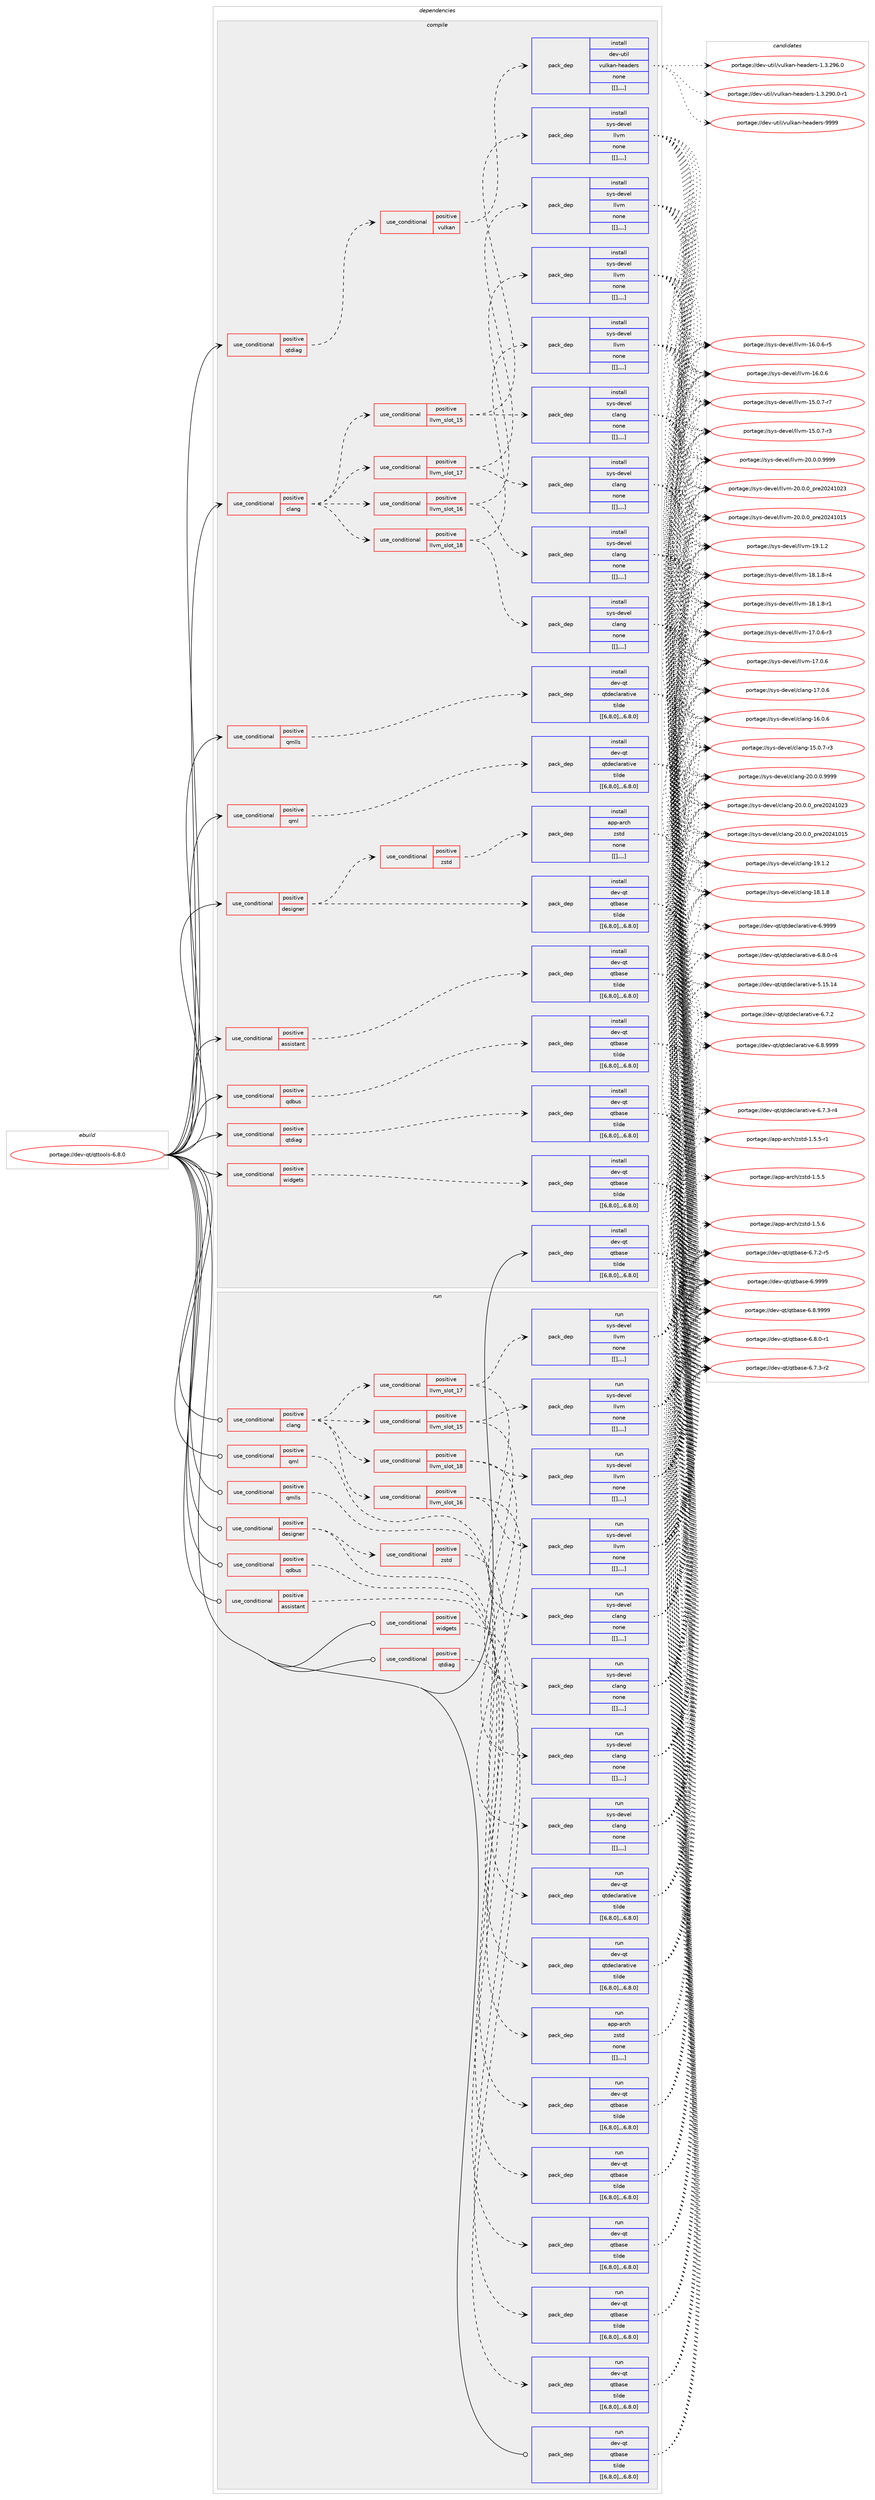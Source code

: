 digraph prolog {

# *************
# Graph options
# *************

newrank=true;
concentrate=true;
compound=true;
graph [rankdir=LR,fontname=Helvetica,fontsize=10,ranksep=1.5];#, ranksep=2.5, nodesep=0.2];
edge  [arrowhead=vee];
node  [fontname=Helvetica,fontsize=10];

# **********
# The ebuild
# **********

subgraph cluster_leftcol {
color=gray;
label=<<i>ebuild</i>>;
id [label="portage://dev-qt/qttools-6.8.0", color=red, width=4, href="../dev-qt/qttools-6.8.0.svg"];
}

# ****************
# The dependencies
# ****************

subgraph cluster_midcol {
color=gray;
label=<<i>dependencies</i>>;
subgraph cluster_compile {
fillcolor="#eeeeee";
style=filled;
label=<<i>compile</i>>;
subgraph cond45338 {
dependency178196 [label=<<TABLE BORDER="0" CELLBORDER="1" CELLSPACING="0" CELLPADDING="4"><TR><TD ROWSPAN="3" CELLPADDING="10">use_conditional</TD></TR><TR><TD>positive</TD></TR><TR><TD>assistant</TD></TR></TABLE>>, shape=none, color=red];
subgraph pack131529 {
dependency178220 [label=<<TABLE BORDER="0" CELLBORDER="1" CELLSPACING="0" CELLPADDING="4" WIDTH="220"><TR><TD ROWSPAN="6" CELLPADDING="30">pack_dep</TD></TR><TR><TD WIDTH="110">install</TD></TR><TR><TD>dev-qt</TD></TR><TR><TD>qtbase</TD></TR><TR><TD>tilde</TD></TR><TR><TD>[[6,8,0],,,6.8.0]</TD></TR></TABLE>>, shape=none, color=blue];
}
dependency178196:e -> dependency178220:w [weight=20,style="dashed",arrowhead="vee"];
}
id:e -> dependency178196:w [weight=20,style="solid",arrowhead="vee"];
subgraph cond45349 {
dependency178245 [label=<<TABLE BORDER="0" CELLBORDER="1" CELLSPACING="0" CELLPADDING="4"><TR><TD ROWSPAN="3" CELLPADDING="10">use_conditional</TD></TR><TR><TD>positive</TD></TR><TR><TD>clang</TD></TR></TABLE>>, shape=none, color=red];
subgraph cond45355 {
dependency178261 [label=<<TABLE BORDER="0" CELLBORDER="1" CELLSPACING="0" CELLPADDING="4"><TR><TD ROWSPAN="3" CELLPADDING="10">use_conditional</TD></TR><TR><TD>positive</TD></TR><TR><TD>llvm_slot_15</TD></TR></TABLE>>, shape=none, color=red];
subgraph pack131616 {
dependency178395 [label=<<TABLE BORDER="0" CELLBORDER="1" CELLSPACING="0" CELLPADDING="4" WIDTH="220"><TR><TD ROWSPAN="6" CELLPADDING="30">pack_dep</TD></TR><TR><TD WIDTH="110">install</TD></TR><TR><TD>sys-devel</TD></TR><TR><TD>clang</TD></TR><TR><TD>none</TD></TR><TR><TD>[[],,,,]</TD></TR></TABLE>>, shape=none, color=blue];
}
dependency178261:e -> dependency178395:w [weight=20,style="dashed",arrowhead="vee"];
subgraph pack131663 {
dependency178424 [label=<<TABLE BORDER="0" CELLBORDER="1" CELLSPACING="0" CELLPADDING="4" WIDTH="220"><TR><TD ROWSPAN="6" CELLPADDING="30">pack_dep</TD></TR><TR><TD WIDTH="110">install</TD></TR><TR><TD>sys-devel</TD></TR><TR><TD>llvm</TD></TR><TR><TD>none</TD></TR><TR><TD>[[],,,,]</TD></TR></TABLE>>, shape=none, color=blue];
}
dependency178261:e -> dependency178424:w [weight=20,style="dashed",arrowhead="vee"];
}
dependency178245:e -> dependency178261:w [weight=20,style="dashed",arrowhead="vee"];
subgraph cond45439 {
dependency178490 [label=<<TABLE BORDER="0" CELLBORDER="1" CELLSPACING="0" CELLPADDING="4"><TR><TD ROWSPAN="3" CELLPADDING="10">use_conditional</TD></TR><TR><TD>positive</TD></TR><TR><TD>llvm_slot_16</TD></TR></TABLE>>, shape=none, color=red];
subgraph pack131725 {
dependency178538 [label=<<TABLE BORDER="0" CELLBORDER="1" CELLSPACING="0" CELLPADDING="4" WIDTH="220"><TR><TD ROWSPAN="6" CELLPADDING="30">pack_dep</TD></TR><TR><TD WIDTH="110">install</TD></TR><TR><TD>sys-devel</TD></TR><TR><TD>clang</TD></TR><TR><TD>none</TD></TR><TR><TD>[[],,,,]</TD></TR></TABLE>>, shape=none, color=blue];
}
dependency178490:e -> dependency178538:w [weight=20,style="dashed",arrowhead="vee"];
subgraph pack131845 {
dependency178740 [label=<<TABLE BORDER="0" CELLBORDER="1" CELLSPACING="0" CELLPADDING="4" WIDTH="220"><TR><TD ROWSPAN="6" CELLPADDING="30">pack_dep</TD></TR><TR><TD WIDTH="110">install</TD></TR><TR><TD>sys-devel</TD></TR><TR><TD>llvm</TD></TR><TR><TD>none</TD></TR><TR><TD>[[],,,,]</TD></TR></TABLE>>, shape=none, color=blue];
}
dependency178490:e -> dependency178740:w [weight=20,style="dashed",arrowhead="vee"];
}
dependency178245:e -> dependency178490:w [weight=20,style="dashed",arrowhead="vee"];
subgraph cond45532 {
dependency178770 [label=<<TABLE BORDER="0" CELLBORDER="1" CELLSPACING="0" CELLPADDING="4"><TR><TD ROWSPAN="3" CELLPADDING="10">use_conditional</TD></TR><TR><TD>positive</TD></TR><TR><TD>llvm_slot_17</TD></TR></TABLE>>, shape=none, color=red];
subgraph pack131917 {
dependency178832 [label=<<TABLE BORDER="0" CELLBORDER="1" CELLSPACING="0" CELLPADDING="4" WIDTH="220"><TR><TD ROWSPAN="6" CELLPADDING="30">pack_dep</TD></TR><TR><TD WIDTH="110">install</TD></TR><TR><TD>sys-devel</TD></TR><TR><TD>clang</TD></TR><TR><TD>none</TD></TR><TR><TD>[[],,,,]</TD></TR></TABLE>>, shape=none, color=blue];
}
dependency178770:e -> dependency178832:w [weight=20,style="dashed",arrowhead="vee"];
subgraph pack131930 {
dependency178834 [label=<<TABLE BORDER="0" CELLBORDER="1" CELLSPACING="0" CELLPADDING="4" WIDTH="220"><TR><TD ROWSPAN="6" CELLPADDING="30">pack_dep</TD></TR><TR><TD WIDTH="110">install</TD></TR><TR><TD>sys-devel</TD></TR><TR><TD>llvm</TD></TR><TR><TD>none</TD></TR><TR><TD>[[],,,,]</TD></TR></TABLE>>, shape=none, color=blue];
}
dependency178770:e -> dependency178834:w [weight=20,style="dashed",arrowhead="vee"];
}
dependency178245:e -> dependency178770:w [weight=20,style="dashed",arrowhead="vee"];
subgraph cond45569 {
dependency178883 [label=<<TABLE BORDER="0" CELLBORDER="1" CELLSPACING="0" CELLPADDING="4"><TR><TD ROWSPAN="3" CELLPADDING="10">use_conditional</TD></TR><TR><TD>positive</TD></TR><TR><TD>llvm_slot_18</TD></TR></TABLE>>, shape=none, color=red];
subgraph pack131960 {
dependency178987 [label=<<TABLE BORDER="0" CELLBORDER="1" CELLSPACING="0" CELLPADDING="4" WIDTH="220"><TR><TD ROWSPAN="6" CELLPADDING="30">pack_dep</TD></TR><TR><TD WIDTH="110">install</TD></TR><TR><TD>sys-devel</TD></TR><TR><TD>clang</TD></TR><TR><TD>none</TD></TR><TR><TD>[[],,,,]</TD></TR></TABLE>>, shape=none, color=blue];
}
dependency178883:e -> dependency178987:w [weight=20,style="dashed",arrowhead="vee"];
subgraph pack132033 {
dependency178993 [label=<<TABLE BORDER="0" CELLBORDER="1" CELLSPACING="0" CELLPADDING="4" WIDTH="220"><TR><TD ROWSPAN="6" CELLPADDING="30">pack_dep</TD></TR><TR><TD WIDTH="110">install</TD></TR><TR><TD>sys-devel</TD></TR><TR><TD>llvm</TD></TR><TR><TD>none</TD></TR><TR><TD>[[],,,,]</TD></TR></TABLE>>, shape=none, color=blue];
}
dependency178883:e -> dependency178993:w [weight=20,style="dashed",arrowhead="vee"];
}
dependency178245:e -> dependency178883:w [weight=20,style="dashed",arrowhead="vee"];
}
id:e -> dependency178245:w [weight=20,style="solid",arrowhead="vee"];
subgraph cond45634 {
dependency179017 [label=<<TABLE BORDER="0" CELLBORDER="1" CELLSPACING="0" CELLPADDING="4"><TR><TD ROWSPAN="3" CELLPADDING="10">use_conditional</TD></TR><TR><TD>positive</TD></TR><TR><TD>designer</TD></TR></TABLE>>, shape=none, color=red];
subgraph pack132053 {
dependency179045 [label=<<TABLE BORDER="0" CELLBORDER="1" CELLSPACING="0" CELLPADDING="4" WIDTH="220"><TR><TD ROWSPAN="6" CELLPADDING="30">pack_dep</TD></TR><TR><TD WIDTH="110">install</TD></TR><TR><TD>dev-qt</TD></TR><TR><TD>qtbase</TD></TR><TR><TD>tilde</TD></TR><TR><TD>[[6,8,0],,,6.8.0]</TD></TR></TABLE>>, shape=none, color=blue];
}
dependency179017:e -> dependency179045:w [weight=20,style="dashed",arrowhead="vee"];
subgraph cond45669 {
dependency179226 [label=<<TABLE BORDER="0" CELLBORDER="1" CELLSPACING="0" CELLPADDING="4"><TR><TD ROWSPAN="3" CELLPADDING="10">use_conditional</TD></TR><TR><TD>positive</TD></TR><TR><TD>zstd</TD></TR></TABLE>>, shape=none, color=red];
subgraph pack132190 {
dependency179247 [label=<<TABLE BORDER="0" CELLBORDER="1" CELLSPACING="0" CELLPADDING="4" WIDTH="220"><TR><TD ROWSPAN="6" CELLPADDING="30">pack_dep</TD></TR><TR><TD WIDTH="110">install</TD></TR><TR><TD>app-arch</TD></TR><TR><TD>zstd</TD></TR><TR><TD>none</TD></TR><TR><TD>[[],,,,]</TD></TR></TABLE>>, shape=none, color=blue];
}
dependency179226:e -> dependency179247:w [weight=20,style="dashed",arrowhead="vee"];
}
dependency179017:e -> dependency179226:w [weight=20,style="dashed",arrowhead="vee"];
}
id:e -> dependency179017:w [weight=20,style="solid",arrowhead="vee"];
subgraph cond45723 {
dependency179291 [label=<<TABLE BORDER="0" CELLBORDER="1" CELLSPACING="0" CELLPADDING="4"><TR><TD ROWSPAN="3" CELLPADDING="10">use_conditional</TD></TR><TR><TD>positive</TD></TR><TR><TD>qdbus</TD></TR></TABLE>>, shape=none, color=red];
subgraph pack132233 {
dependency179314 [label=<<TABLE BORDER="0" CELLBORDER="1" CELLSPACING="0" CELLPADDING="4" WIDTH="220"><TR><TD ROWSPAN="6" CELLPADDING="30">pack_dep</TD></TR><TR><TD WIDTH="110">install</TD></TR><TR><TD>dev-qt</TD></TR><TR><TD>qtbase</TD></TR><TR><TD>tilde</TD></TR><TR><TD>[[6,8,0],,,6.8.0]</TD></TR></TABLE>>, shape=none, color=blue];
}
dependency179291:e -> dependency179314:w [weight=20,style="dashed",arrowhead="vee"];
}
id:e -> dependency179291:w [weight=20,style="solid",arrowhead="vee"];
subgraph cond45746 {
dependency179360 [label=<<TABLE BORDER="0" CELLBORDER="1" CELLSPACING="0" CELLPADDING="4"><TR><TD ROWSPAN="3" CELLPADDING="10">use_conditional</TD></TR><TR><TD>positive</TD></TR><TR><TD>qml</TD></TR></TABLE>>, shape=none, color=red];
subgraph pack132263 {
dependency179382 [label=<<TABLE BORDER="0" CELLBORDER="1" CELLSPACING="0" CELLPADDING="4" WIDTH="220"><TR><TD ROWSPAN="6" CELLPADDING="30">pack_dep</TD></TR><TR><TD WIDTH="110">install</TD></TR><TR><TD>dev-qt</TD></TR><TR><TD>qtdeclarative</TD></TR><TR><TD>tilde</TD></TR><TR><TD>[[6,8,0],,,6.8.0]</TD></TR></TABLE>>, shape=none, color=blue];
}
dependency179360:e -> dependency179382:w [weight=20,style="dashed",arrowhead="vee"];
}
id:e -> dependency179360:w [weight=20,style="solid",arrowhead="vee"];
subgraph cond45780 {
dependency179410 [label=<<TABLE BORDER="0" CELLBORDER="1" CELLSPACING="0" CELLPADDING="4"><TR><TD ROWSPAN="3" CELLPADDING="10">use_conditional</TD></TR><TR><TD>positive</TD></TR><TR><TD>qmlls</TD></TR></TABLE>>, shape=none, color=red];
subgraph pack132328 {
dependency179497 [label=<<TABLE BORDER="0" CELLBORDER="1" CELLSPACING="0" CELLPADDING="4" WIDTH="220"><TR><TD ROWSPAN="6" CELLPADDING="30">pack_dep</TD></TR><TR><TD WIDTH="110">install</TD></TR><TR><TD>dev-qt</TD></TR><TR><TD>qtdeclarative</TD></TR><TR><TD>tilde</TD></TR><TR><TD>[[6,8,0],,,6.8.0]</TD></TR></TABLE>>, shape=none, color=blue];
}
dependency179410:e -> dependency179497:w [weight=20,style="dashed",arrowhead="vee"];
}
id:e -> dependency179410:w [weight=20,style="solid",arrowhead="vee"];
subgraph cond45824 {
dependency179525 [label=<<TABLE BORDER="0" CELLBORDER="1" CELLSPACING="0" CELLPADDING="4"><TR><TD ROWSPAN="3" CELLPADDING="10">use_conditional</TD></TR><TR><TD>positive</TD></TR><TR><TD>qtdiag</TD></TR></TABLE>>, shape=none, color=red];
subgraph cond45830 {
dependency179529 [label=<<TABLE BORDER="0" CELLBORDER="1" CELLSPACING="0" CELLPADDING="4"><TR><TD ROWSPAN="3" CELLPADDING="10">use_conditional</TD></TR><TR><TD>positive</TD></TR><TR><TD>vulkan</TD></TR></TABLE>>, shape=none, color=red];
subgraph pack132413 {
dependency179661 [label=<<TABLE BORDER="0" CELLBORDER="1" CELLSPACING="0" CELLPADDING="4" WIDTH="220"><TR><TD ROWSPAN="6" CELLPADDING="30">pack_dep</TD></TR><TR><TD WIDTH="110">install</TD></TR><TR><TD>dev-util</TD></TR><TR><TD>vulkan-headers</TD></TR><TR><TD>none</TD></TR><TR><TD>[[],,,,]</TD></TR></TABLE>>, shape=none, color=blue];
}
dependency179529:e -> dependency179661:w [weight=20,style="dashed",arrowhead="vee"];
}
dependency179525:e -> dependency179529:w [weight=20,style="dashed",arrowhead="vee"];
}
id:e -> dependency179525:w [weight=20,style="solid",arrowhead="vee"];
subgraph cond45899 {
dependency179730 [label=<<TABLE BORDER="0" CELLBORDER="1" CELLSPACING="0" CELLPADDING="4"><TR><TD ROWSPAN="3" CELLPADDING="10">use_conditional</TD></TR><TR><TD>positive</TD></TR><TR><TD>qtdiag</TD></TR></TABLE>>, shape=none, color=red];
subgraph pack132473 {
dependency179734 [label=<<TABLE BORDER="0" CELLBORDER="1" CELLSPACING="0" CELLPADDING="4" WIDTH="220"><TR><TD ROWSPAN="6" CELLPADDING="30">pack_dep</TD></TR><TR><TD WIDTH="110">install</TD></TR><TR><TD>dev-qt</TD></TR><TR><TD>qtbase</TD></TR><TR><TD>tilde</TD></TR><TR><TD>[[6,8,0],,,6.8.0]</TD></TR></TABLE>>, shape=none, color=blue];
}
dependency179730:e -> dependency179734:w [weight=20,style="dashed",arrowhead="vee"];
}
id:e -> dependency179730:w [weight=20,style="solid",arrowhead="vee"];
subgraph cond45926 {
dependency179739 [label=<<TABLE BORDER="0" CELLBORDER="1" CELLSPACING="0" CELLPADDING="4"><TR><TD ROWSPAN="3" CELLPADDING="10">use_conditional</TD></TR><TR><TD>positive</TD></TR><TR><TD>widgets</TD></TR></TABLE>>, shape=none, color=red];
subgraph pack132498 {
dependency179802 [label=<<TABLE BORDER="0" CELLBORDER="1" CELLSPACING="0" CELLPADDING="4" WIDTH="220"><TR><TD ROWSPAN="6" CELLPADDING="30">pack_dep</TD></TR><TR><TD WIDTH="110">install</TD></TR><TR><TD>dev-qt</TD></TR><TR><TD>qtbase</TD></TR><TR><TD>tilde</TD></TR><TR><TD>[[6,8,0],,,6.8.0]</TD></TR></TABLE>>, shape=none, color=blue];
}
dependency179739:e -> dependency179802:w [weight=20,style="dashed",arrowhead="vee"];
}
id:e -> dependency179739:w [weight=20,style="solid",arrowhead="vee"];
subgraph pack132517 {
dependency179807 [label=<<TABLE BORDER="0" CELLBORDER="1" CELLSPACING="0" CELLPADDING="4" WIDTH="220"><TR><TD ROWSPAN="6" CELLPADDING="30">pack_dep</TD></TR><TR><TD WIDTH="110">install</TD></TR><TR><TD>dev-qt</TD></TR><TR><TD>qtbase</TD></TR><TR><TD>tilde</TD></TR><TR><TD>[[6,8,0],,,6.8.0]</TD></TR></TABLE>>, shape=none, color=blue];
}
id:e -> dependency179807:w [weight=20,style="solid",arrowhead="vee"];
}
subgraph cluster_compileandrun {
fillcolor="#eeeeee";
style=filled;
label=<<i>compile and run</i>>;
}
subgraph cluster_run {
fillcolor="#eeeeee";
style=filled;
label=<<i>run</i>>;
subgraph cond45957 {
dependency179812 [label=<<TABLE BORDER="0" CELLBORDER="1" CELLSPACING="0" CELLPADDING="4"><TR><TD ROWSPAN="3" CELLPADDING="10">use_conditional</TD></TR><TR><TD>positive</TD></TR><TR><TD>assistant</TD></TR></TABLE>>, shape=none, color=red];
subgraph pack132531 {
dependency179836 [label=<<TABLE BORDER="0" CELLBORDER="1" CELLSPACING="0" CELLPADDING="4" WIDTH="220"><TR><TD ROWSPAN="6" CELLPADDING="30">pack_dep</TD></TR><TR><TD WIDTH="110">run</TD></TR><TR><TD>dev-qt</TD></TR><TR><TD>qtbase</TD></TR><TR><TD>tilde</TD></TR><TR><TD>[[6,8,0],,,6.8.0]</TD></TR></TABLE>>, shape=none, color=blue];
}
dependency179812:e -> dependency179836:w [weight=20,style="dashed",arrowhead="vee"];
}
id:e -> dependency179812:w [weight=20,style="solid",arrowhead="odot"];
subgraph cond45978 {
dependency179865 [label=<<TABLE BORDER="0" CELLBORDER="1" CELLSPACING="0" CELLPADDING="4"><TR><TD ROWSPAN="3" CELLPADDING="10">use_conditional</TD></TR><TR><TD>positive</TD></TR><TR><TD>clang</TD></TR></TABLE>>, shape=none, color=red];
subgraph cond45980 {
dependency179935 [label=<<TABLE BORDER="0" CELLBORDER="1" CELLSPACING="0" CELLPADDING="4"><TR><TD ROWSPAN="3" CELLPADDING="10">use_conditional</TD></TR><TR><TD>positive</TD></TR><TR><TD>llvm_slot_15</TD></TR></TABLE>>, shape=none, color=red];
subgraph pack132594 {
dependency179965 [label=<<TABLE BORDER="0" CELLBORDER="1" CELLSPACING="0" CELLPADDING="4" WIDTH="220"><TR><TD ROWSPAN="6" CELLPADDING="30">pack_dep</TD></TR><TR><TD WIDTH="110">run</TD></TR><TR><TD>sys-devel</TD></TR><TR><TD>clang</TD></TR><TR><TD>none</TD></TR><TR><TD>[[],,,,]</TD></TR></TABLE>>, shape=none, color=blue];
}
dependency179935:e -> dependency179965:w [weight=20,style="dashed",arrowhead="vee"];
subgraph pack132613 {
dependency179968 [label=<<TABLE BORDER="0" CELLBORDER="1" CELLSPACING="0" CELLPADDING="4" WIDTH="220"><TR><TD ROWSPAN="6" CELLPADDING="30">pack_dep</TD></TR><TR><TD WIDTH="110">run</TD></TR><TR><TD>sys-devel</TD></TR><TR><TD>llvm</TD></TR><TR><TD>none</TD></TR><TR><TD>[[],,,,]</TD></TR></TABLE>>, shape=none, color=blue];
}
dependency179935:e -> dependency179968:w [weight=20,style="dashed",arrowhead="vee"];
}
dependency179865:e -> dependency179935:w [weight=20,style="dashed",arrowhead="vee"];
subgraph cond46026 {
dependency180047 [label=<<TABLE BORDER="0" CELLBORDER="1" CELLSPACING="0" CELLPADDING="4"><TR><TD ROWSPAN="3" CELLPADDING="10">use_conditional</TD></TR><TR><TD>positive</TD></TR><TR><TD>llvm_slot_16</TD></TR></TABLE>>, shape=none, color=red];
subgraph pack132679 {
dependency180070 [label=<<TABLE BORDER="0" CELLBORDER="1" CELLSPACING="0" CELLPADDING="4" WIDTH="220"><TR><TD ROWSPAN="6" CELLPADDING="30">pack_dep</TD></TR><TR><TD WIDTH="110">run</TD></TR><TR><TD>sys-devel</TD></TR><TR><TD>clang</TD></TR><TR><TD>none</TD></TR><TR><TD>[[],,,,]</TD></TR></TABLE>>, shape=none, color=blue];
}
dependency180047:e -> dependency180070:w [weight=20,style="dashed",arrowhead="vee"];
subgraph pack132681 {
dependency180096 [label=<<TABLE BORDER="0" CELLBORDER="1" CELLSPACING="0" CELLPADDING="4" WIDTH="220"><TR><TD ROWSPAN="6" CELLPADDING="30">pack_dep</TD></TR><TR><TD WIDTH="110">run</TD></TR><TR><TD>sys-devel</TD></TR><TR><TD>llvm</TD></TR><TR><TD>none</TD></TR><TR><TD>[[],,,,]</TD></TR></TABLE>>, shape=none, color=blue];
}
dependency180047:e -> dependency180096:w [weight=20,style="dashed",arrowhead="vee"];
}
dependency179865:e -> dependency180047:w [weight=20,style="dashed",arrowhead="vee"];
subgraph cond46061 {
dependency180147 [label=<<TABLE BORDER="0" CELLBORDER="1" CELLSPACING="0" CELLPADDING="4"><TR><TD ROWSPAN="3" CELLPADDING="10">use_conditional</TD></TR><TR><TD>positive</TD></TR><TR><TD>llvm_slot_17</TD></TR></TABLE>>, shape=none, color=red];
subgraph pack132754 {
dependency180172 [label=<<TABLE BORDER="0" CELLBORDER="1" CELLSPACING="0" CELLPADDING="4" WIDTH="220"><TR><TD ROWSPAN="6" CELLPADDING="30">pack_dep</TD></TR><TR><TD WIDTH="110">run</TD></TR><TR><TD>sys-devel</TD></TR><TR><TD>clang</TD></TR><TR><TD>none</TD></TR><TR><TD>[[],,,,]</TD></TR></TABLE>>, shape=none, color=blue];
}
dependency180147:e -> dependency180172:w [weight=20,style="dashed",arrowhead="vee"];
subgraph pack132757 {
dependency180219 [label=<<TABLE BORDER="0" CELLBORDER="1" CELLSPACING="0" CELLPADDING="4" WIDTH="220"><TR><TD ROWSPAN="6" CELLPADDING="30">pack_dep</TD></TR><TR><TD WIDTH="110">run</TD></TR><TR><TD>sys-devel</TD></TR><TR><TD>llvm</TD></TR><TR><TD>none</TD></TR><TR><TD>[[],,,,]</TD></TR></TABLE>>, shape=none, color=blue];
}
dependency180147:e -> dependency180219:w [weight=20,style="dashed",arrowhead="vee"];
}
dependency179865:e -> dependency180147:w [weight=20,style="dashed",arrowhead="vee"];
subgraph cond46093 {
dependency180240 [label=<<TABLE BORDER="0" CELLBORDER="1" CELLSPACING="0" CELLPADDING="4"><TR><TD ROWSPAN="3" CELLPADDING="10">use_conditional</TD></TR><TR><TD>positive</TD></TR><TR><TD>llvm_slot_18</TD></TR></TABLE>>, shape=none, color=red];
subgraph pack132806 {
dependency180264 [label=<<TABLE BORDER="0" CELLBORDER="1" CELLSPACING="0" CELLPADDING="4" WIDTH="220"><TR><TD ROWSPAN="6" CELLPADDING="30">pack_dep</TD></TR><TR><TD WIDTH="110">run</TD></TR><TR><TD>sys-devel</TD></TR><TR><TD>clang</TD></TR><TR><TD>none</TD></TR><TR><TD>[[],,,,]</TD></TR></TABLE>>, shape=none, color=blue];
}
dependency180240:e -> dependency180264:w [weight=20,style="dashed",arrowhead="vee"];
subgraph pack132864 {
dependency180317 [label=<<TABLE BORDER="0" CELLBORDER="1" CELLSPACING="0" CELLPADDING="4" WIDTH="220"><TR><TD ROWSPAN="6" CELLPADDING="30">pack_dep</TD></TR><TR><TD WIDTH="110">run</TD></TR><TR><TD>sys-devel</TD></TR><TR><TD>llvm</TD></TR><TR><TD>none</TD></TR><TR><TD>[[],,,,]</TD></TR></TABLE>>, shape=none, color=blue];
}
dependency180240:e -> dependency180317:w [weight=20,style="dashed",arrowhead="vee"];
}
dependency179865:e -> dependency180240:w [weight=20,style="dashed",arrowhead="vee"];
}
id:e -> dependency179865:w [weight=20,style="solid",arrowhead="odot"];
subgraph cond46120 {
dependency180338 [label=<<TABLE BORDER="0" CELLBORDER="1" CELLSPACING="0" CELLPADDING="4"><TR><TD ROWSPAN="3" CELLPADDING="10">use_conditional</TD></TR><TR><TD>positive</TD></TR><TR><TD>designer</TD></TR></TABLE>>, shape=none, color=red];
subgraph pack132879 {
dependency180340 [label=<<TABLE BORDER="0" CELLBORDER="1" CELLSPACING="0" CELLPADDING="4" WIDTH="220"><TR><TD ROWSPAN="6" CELLPADDING="30">pack_dep</TD></TR><TR><TD WIDTH="110">run</TD></TR><TR><TD>dev-qt</TD></TR><TR><TD>qtbase</TD></TR><TR><TD>tilde</TD></TR><TR><TD>[[6,8,0],,,6.8.0]</TD></TR></TABLE>>, shape=none, color=blue];
}
dependency180338:e -> dependency180340:w [weight=20,style="dashed",arrowhead="vee"];
subgraph cond46123 {
dependency180347 [label=<<TABLE BORDER="0" CELLBORDER="1" CELLSPACING="0" CELLPADDING="4"><TR><TD ROWSPAN="3" CELLPADDING="10">use_conditional</TD></TR><TR><TD>positive</TD></TR><TR><TD>zstd</TD></TR></TABLE>>, shape=none, color=red];
subgraph pack132902 {
dependency180384 [label=<<TABLE BORDER="0" CELLBORDER="1" CELLSPACING="0" CELLPADDING="4" WIDTH="220"><TR><TD ROWSPAN="6" CELLPADDING="30">pack_dep</TD></TR><TR><TD WIDTH="110">run</TD></TR><TR><TD>app-arch</TD></TR><TR><TD>zstd</TD></TR><TR><TD>none</TD></TR><TR><TD>[[],,,,]</TD></TR></TABLE>>, shape=none, color=blue];
}
dependency180347:e -> dependency180384:w [weight=20,style="dashed",arrowhead="vee"];
}
dependency180338:e -> dependency180347:w [weight=20,style="dashed",arrowhead="vee"];
}
id:e -> dependency180338:w [weight=20,style="solid",arrowhead="odot"];
subgraph cond46143 {
dependency180459 [label=<<TABLE BORDER="0" CELLBORDER="1" CELLSPACING="0" CELLPADDING="4"><TR><TD ROWSPAN="3" CELLPADDING="10">use_conditional</TD></TR><TR><TD>positive</TD></TR><TR><TD>qdbus</TD></TR></TABLE>>, shape=none, color=red];
subgraph pack132974 {
dependency180461 [label=<<TABLE BORDER="0" CELLBORDER="1" CELLSPACING="0" CELLPADDING="4" WIDTH="220"><TR><TD ROWSPAN="6" CELLPADDING="30">pack_dep</TD></TR><TR><TD WIDTH="110">run</TD></TR><TR><TD>dev-qt</TD></TR><TR><TD>qtbase</TD></TR><TR><TD>tilde</TD></TR><TR><TD>[[6,8,0],,,6.8.0]</TD></TR></TABLE>>, shape=none, color=blue];
}
dependency180459:e -> dependency180461:w [weight=20,style="dashed",arrowhead="vee"];
}
id:e -> dependency180459:w [weight=20,style="solid",arrowhead="odot"];
subgraph cond46169 {
dependency180571 [label=<<TABLE BORDER="0" CELLBORDER="1" CELLSPACING="0" CELLPADDING="4"><TR><TD ROWSPAN="3" CELLPADDING="10">use_conditional</TD></TR><TR><TD>positive</TD></TR><TR><TD>qml</TD></TR></TABLE>>, shape=none, color=red];
subgraph pack133094 {
dependency180630 [label=<<TABLE BORDER="0" CELLBORDER="1" CELLSPACING="0" CELLPADDING="4" WIDTH="220"><TR><TD ROWSPAN="6" CELLPADDING="30">pack_dep</TD></TR><TR><TD WIDTH="110">run</TD></TR><TR><TD>dev-qt</TD></TR><TR><TD>qtdeclarative</TD></TR><TR><TD>tilde</TD></TR><TR><TD>[[6,8,0],,,6.8.0]</TD></TR></TABLE>>, shape=none, color=blue];
}
dependency180571:e -> dependency180630:w [weight=20,style="dashed",arrowhead="vee"];
}
id:e -> dependency180571:w [weight=20,style="solid",arrowhead="odot"];
subgraph cond46207 {
dependency180678 [label=<<TABLE BORDER="0" CELLBORDER="1" CELLSPACING="0" CELLPADDING="4"><TR><TD ROWSPAN="3" CELLPADDING="10">use_conditional</TD></TR><TR><TD>positive</TD></TR><TR><TD>qmlls</TD></TR></TABLE>>, shape=none, color=red];
subgraph pack133119 {
dependency180788 [label=<<TABLE BORDER="0" CELLBORDER="1" CELLSPACING="0" CELLPADDING="4" WIDTH="220"><TR><TD ROWSPAN="6" CELLPADDING="30">pack_dep</TD></TR><TR><TD WIDTH="110">run</TD></TR><TR><TD>dev-qt</TD></TR><TR><TD>qtdeclarative</TD></TR><TR><TD>tilde</TD></TR><TR><TD>[[6,8,0],,,6.8.0]</TD></TR></TABLE>>, shape=none, color=blue];
}
dependency180678:e -> dependency180788:w [weight=20,style="dashed",arrowhead="vee"];
}
id:e -> dependency180678:w [weight=20,style="solid",arrowhead="odot"];
subgraph cond46251 {
dependency180875 [label=<<TABLE BORDER="0" CELLBORDER="1" CELLSPACING="0" CELLPADDING="4"><TR><TD ROWSPAN="3" CELLPADDING="10">use_conditional</TD></TR><TR><TD>positive</TD></TR><TR><TD>qtdiag</TD></TR></TABLE>>, shape=none, color=red];
subgraph pack133313 {
dependency180968 [label=<<TABLE BORDER="0" CELLBORDER="1" CELLSPACING="0" CELLPADDING="4" WIDTH="220"><TR><TD ROWSPAN="6" CELLPADDING="30">pack_dep</TD></TR><TR><TD WIDTH="110">run</TD></TR><TR><TD>dev-qt</TD></TR><TR><TD>qtbase</TD></TR><TR><TD>tilde</TD></TR><TR><TD>[[6,8,0],,,6.8.0]</TD></TR></TABLE>>, shape=none, color=blue];
}
dependency180875:e -> dependency180968:w [weight=20,style="dashed",arrowhead="vee"];
}
id:e -> dependency180875:w [weight=20,style="solid",arrowhead="odot"];
subgraph cond46305 {
dependency180993 [label=<<TABLE BORDER="0" CELLBORDER="1" CELLSPACING="0" CELLPADDING="4"><TR><TD ROWSPAN="3" CELLPADDING="10">use_conditional</TD></TR><TR><TD>positive</TD></TR><TR><TD>widgets</TD></TR></TABLE>>, shape=none, color=red];
subgraph pack133354 {
dependency181016 [label=<<TABLE BORDER="0" CELLBORDER="1" CELLSPACING="0" CELLPADDING="4" WIDTH="220"><TR><TD ROWSPAN="6" CELLPADDING="30">pack_dep</TD></TR><TR><TD WIDTH="110">run</TD></TR><TR><TD>dev-qt</TD></TR><TR><TD>qtbase</TD></TR><TR><TD>tilde</TD></TR><TR><TD>[[6,8,0],,,6.8.0]</TD></TR></TABLE>>, shape=none, color=blue];
}
dependency180993:e -> dependency181016:w [weight=20,style="dashed",arrowhead="vee"];
}
id:e -> dependency180993:w [weight=20,style="solid",arrowhead="odot"];
subgraph pack133358 {
dependency181040 [label=<<TABLE BORDER="0" CELLBORDER="1" CELLSPACING="0" CELLPADDING="4" WIDTH="220"><TR><TD ROWSPAN="6" CELLPADDING="30">pack_dep</TD></TR><TR><TD WIDTH="110">run</TD></TR><TR><TD>dev-qt</TD></TR><TR><TD>qtbase</TD></TR><TR><TD>tilde</TD></TR><TR><TD>[[6,8,0],,,6.8.0]</TD></TR></TABLE>>, shape=none, color=blue];
}
id:e -> dependency181040:w [weight=20,style="solid",arrowhead="odot"];
}
}

# **************
# The candidates
# **************

subgraph cluster_choices {
rank=same;
color=gray;
label=<<i>candidates</i>>;

subgraph choice132145 {
color=black;
nodesep=1;
choice1001011184511311647113116989711510145544657575757 [label="portage://dev-qt/qtbase-6.9999", color=red, width=4,href="../dev-qt/qtbase-6.9999.svg"];
choice10010111845113116471131169897115101455446564657575757 [label="portage://dev-qt/qtbase-6.8.9999", color=red, width=4,href="../dev-qt/qtbase-6.8.9999.svg"];
choice100101118451131164711311698971151014554465646484511449 [label="portage://dev-qt/qtbase-6.8.0-r1", color=red, width=4,href="../dev-qt/qtbase-6.8.0-r1.svg"];
choice100101118451131164711311698971151014554465546514511450 [label="portage://dev-qt/qtbase-6.7.3-r2", color=red, width=4,href="../dev-qt/qtbase-6.7.3-r2.svg"];
choice100101118451131164711311698971151014554465546504511453 [label="portage://dev-qt/qtbase-6.7.2-r5", color=red, width=4,href="../dev-qt/qtbase-6.7.2-r5.svg"];
dependency178220:e -> choice1001011184511311647113116989711510145544657575757:w [style=dotted,weight="100"];
dependency178220:e -> choice10010111845113116471131169897115101455446564657575757:w [style=dotted,weight="100"];
dependency178220:e -> choice100101118451131164711311698971151014554465646484511449:w [style=dotted,weight="100"];
dependency178220:e -> choice100101118451131164711311698971151014554465546514511450:w [style=dotted,weight="100"];
dependency178220:e -> choice100101118451131164711311698971151014554465546504511453:w [style=dotted,weight="100"];
}
subgraph choice132152 {
color=black;
nodesep=1;
choice11512111545100101118101108479910897110103455048464846484657575757 [label="portage://sys-devel/clang-20.0.0.9999", color=red, width=4,href="../sys-devel/clang-20.0.0.9999.svg"];
choice1151211154510010111810110847991089711010345504846484648951121141015048505249485051 [label="portage://sys-devel/clang-20.0.0_pre20241023", color=red, width=4,href="../sys-devel/clang-20.0.0_pre20241023.svg"];
choice1151211154510010111810110847991089711010345504846484648951121141015048505249484953 [label="portage://sys-devel/clang-20.0.0_pre20241015", color=red, width=4,href="../sys-devel/clang-20.0.0_pre20241015.svg"];
choice1151211154510010111810110847991089711010345495746494650 [label="portage://sys-devel/clang-19.1.2", color=red, width=4,href="../sys-devel/clang-19.1.2.svg"];
choice1151211154510010111810110847991089711010345495646494656 [label="portage://sys-devel/clang-18.1.8", color=red, width=4,href="../sys-devel/clang-18.1.8.svg"];
choice1151211154510010111810110847991089711010345495546484654 [label="portage://sys-devel/clang-17.0.6", color=red, width=4,href="../sys-devel/clang-17.0.6.svg"];
choice1151211154510010111810110847991089711010345495446484654 [label="portage://sys-devel/clang-16.0.6", color=red, width=4,href="../sys-devel/clang-16.0.6.svg"];
choice11512111545100101118101108479910897110103454953464846554511451 [label="portage://sys-devel/clang-15.0.7-r3", color=red, width=4,href="../sys-devel/clang-15.0.7-r3.svg"];
dependency178395:e -> choice11512111545100101118101108479910897110103455048464846484657575757:w [style=dotted,weight="100"];
dependency178395:e -> choice1151211154510010111810110847991089711010345504846484648951121141015048505249485051:w [style=dotted,weight="100"];
dependency178395:e -> choice1151211154510010111810110847991089711010345504846484648951121141015048505249484953:w [style=dotted,weight="100"];
dependency178395:e -> choice1151211154510010111810110847991089711010345495746494650:w [style=dotted,weight="100"];
dependency178395:e -> choice1151211154510010111810110847991089711010345495646494656:w [style=dotted,weight="100"];
dependency178395:e -> choice1151211154510010111810110847991089711010345495546484654:w [style=dotted,weight="100"];
dependency178395:e -> choice1151211154510010111810110847991089711010345495446484654:w [style=dotted,weight="100"];
dependency178395:e -> choice11512111545100101118101108479910897110103454953464846554511451:w [style=dotted,weight="100"];
}
subgraph choice132206 {
color=black;
nodesep=1;
choice1151211154510010111810110847108108118109455048464846484657575757 [label="portage://sys-devel/llvm-20.0.0.9999", color=red, width=4,href="../sys-devel/llvm-20.0.0.9999.svg"];
choice115121115451001011181011084710810811810945504846484648951121141015048505249485051 [label="portage://sys-devel/llvm-20.0.0_pre20241023", color=red, width=4,href="../sys-devel/llvm-20.0.0_pre20241023.svg"];
choice115121115451001011181011084710810811810945504846484648951121141015048505249484953 [label="portage://sys-devel/llvm-20.0.0_pre20241015", color=red, width=4,href="../sys-devel/llvm-20.0.0_pre20241015.svg"];
choice115121115451001011181011084710810811810945495746494650 [label="portage://sys-devel/llvm-19.1.2", color=red, width=4,href="../sys-devel/llvm-19.1.2.svg"];
choice1151211154510010111810110847108108118109454956464946564511452 [label="portage://sys-devel/llvm-18.1.8-r4", color=red, width=4,href="../sys-devel/llvm-18.1.8-r4.svg"];
choice1151211154510010111810110847108108118109454956464946564511449 [label="portage://sys-devel/llvm-18.1.8-r1", color=red, width=4,href="../sys-devel/llvm-18.1.8-r1.svg"];
choice1151211154510010111810110847108108118109454955464846544511451 [label="portage://sys-devel/llvm-17.0.6-r3", color=red, width=4,href="../sys-devel/llvm-17.0.6-r3.svg"];
choice115121115451001011181011084710810811810945495546484654 [label="portage://sys-devel/llvm-17.0.6", color=red, width=4,href="../sys-devel/llvm-17.0.6.svg"];
choice1151211154510010111810110847108108118109454954464846544511453 [label="portage://sys-devel/llvm-16.0.6-r5", color=red, width=4,href="../sys-devel/llvm-16.0.6-r5.svg"];
choice115121115451001011181011084710810811810945495446484654 [label="portage://sys-devel/llvm-16.0.6", color=red, width=4,href="../sys-devel/llvm-16.0.6.svg"];
choice1151211154510010111810110847108108118109454953464846554511455 [label="portage://sys-devel/llvm-15.0.7-r7", color=red, width=4,href="../sys-devel/llvm-15.0.7-r7.svg"];
choice1151211154510010111810110847108108118109454953464846554511451 [label="portage://sys-devel/llvm-15.0.7-r3", color=red, width=4,href="../sys-devel/llvm-15.0.7-r3.svg"];
dependency178424:e -> choice1151211154510010111810110847108108118109455048464846484657575757:w [style=dotted,weight="100"];
dependency178424:e -> choice115121115451001011181011084710810811810945504846484648951121141015048505249485051:w [style=dotted,weight="100"];
dependency178424:e -> choice115121115451001011181011084710810811810945504846484648951121141015048505249484953:w [style=dotted,weight="100"];
dependency178424:e -> choice115121115451001011181011084710810811810945495746494650:w [style=dotted,weight="100"];
dependency178424:e -> choice1151211154510010111810110847108108118109454956464946564511452:w [style=dotted,weight="100"];
dependency178424:e -> choice1151211154510010111810110847108108118109454956464946564511449:w [style=dotted,weight="100"];
dependency178424:e -> choice1151211154510010111810110847108108118109454955464846544511451:w [style=dotted,weight="100"];
dependency178424:e -> choice115121115451001011181011084710810811810945495546484654:w [style=dotted,weight="100"];
dependency178424:e -> choice1151211154510010111810110847108108118109454954464846544511453:w [style=dotted,weight="100"];
dependency178424:e -> choice115121115451001011181011084710810811810945495446484654:w [style=dotted,weight="100"];
dependency178424:e -> choice1151211154510010111810110847108108118109454953464846554511455:w [style=dotted,weight="100"];
dependency178424:e -> choice1151211154510010111810110847108108118109454953464846554511451:w [style=dotted,weight="100"];
}
subgraph choice132217 {
color=black;
nodesep=1;
choice11512111545100101118101108479910897110103455048464846484657575757 [label="portage://sys-devel/clang-20.0.0.9999", color=red, width=4,href="../sys-devel/clang-20.0.0.9999.svg"];
choice1151211154510010111810110847991089711010345504846484648951121141015048505249485051 [label="portage://sys-devel/clang-20.0.0_pre20241023", color=red, width=4,href="../sys-devel/clang-20.0.0_pre20241023.svg"];
choice1151211154510010111810110847991089711010345504846484648951121141015048505249484953 [label="portage://sys-devel/clang-20.0.0_pre20241015", color=red, width=4,href="../sys-devel/clang-20.0.0_pre20241015.svg"];
choice1151211154510010111810110847991089711010345495746494650 [label="portage://sys-devel/clang-19.1.2", color=red, width=4,href="../sys-devel/clang-19.1.2.svg"];
choice1151211154510010111810110847991089711010345495646494656 [label="portage://sys-devel/clang-18.1.8", color=red, width=4,href="../sys-devel/clang-18.1.8.svg"];
choice1151211154510010111810110847991089711010345495546484654 [label="portage://sys-devel/clang-17.0.6", color=red, width=4,href="../sys-devel/clang-17.0.6.svg"];
choice1151211154510010111810110847991089711010345495446484654 [label="portage://sys-devel/clang-16.0.6", color=red, width=4,href="../sys-devel/clang-16.0.6.svg"];
choice11512111545100101118101108479910897110103454953464846554511451 [label="portage://sys-devel/clang-15.0.7-r3", color=red, width=4,href="../sys-devel/clang-15.0.7-r3.svg"];
dependency178538:e -> choice11512111545100101118101108479910897110103455048464846484657575757:w [style=dotted,weight="100"];
dependency178538:e -> choice1151211154510010111810110847991089711010345504846484648951121141015048505249485051:w [style=dotted,weight="100"];
dependency178538:e -> choice1151211154510010111810110847991089711010345504846484648951121141015048505249484953:w [style=dotted,weight="100"];
dependency178538:e -> choice1151211154510010111810110847991089711010345495746494650:w [style=dotted,weight="100"];
dependency178538:e -> choice1151211154510010111810110847991089711010345495646494656:w [style=dotted,weight="100"];
dependency178538:e -> choice1151211154510010111810110847991089711010345495546484654:w [style=dotted,weight="100"];
dependency178538:e -> choice1151211154510010111810110847991089711010345495446484654:w [style=dotted,weight="100"];
dependency178538:e -> choice11512111545100101118101108479910897110103454953464846554511451:w [style=dotted,weight="100"];
}
subgraph choice132224 {
color=black;
nodesep=1;
choice1151211154510010111810110847108108118109455048464846484657575757 [label="portage://sys-devel/llvm-20.0.0.9999", color=red, width=4,href="../sys-devel/llvm-20.0.0.9999.svg"];
choice115121115451001011181011084710810811810945504846484648951121141015048505249485051 [label="portage://sys-devel/llvm-20.0.0_pre20241023", color=red, width=4,href="../sys-devel/llvm-20.0.0_pre20241023.svg"];
choice115121115451001011181011084710810811810945504846484648951121141015048505249484953 [label="portage://sys-devel/llvm-20.0.0_pre20241015", color=red, width=4,href="../sys-devel/llvm-20.0.0_pre20241015.svg"];
choice115121115451001011181011084710810811810945495746494650 [label="portage://sys-devel/llvm-19.1.2", color=red, width=4,href="../sys-devel/llvm-19.1.2.svg"];
choice1151211154510010111810110847108108118109454956464946564511452 [label="portage://sys-devel/llvm-18.1.8-r4", color=red, width=4,href="../sys-devel/llvm-18.1.8-r4.svg"];
choice1151211154510010111810110847108108118109454956464946564511449 [label="portage://sys-devel/llvm-18.1.8-r1", color=red, width=4,href="../sys-devel/llvm-18.1.8-r1.svg"];
choice1151211154510010111810110847108108118109454955464846544511451 [label="portage://sys-devel/llvm-17.0.6-r3", color=red, width=4,href="../sys-devel/llvm-17.0.6-r3.svg"];
choice115121115451001011181011084710810811810945495546484654 [label="portage://sys-devel/llvm-17.0.6", color=red, width=4,href="../sys-devel/llvm-17.0.6.svg"];
choice1151211154510010111810110847108108118109454954464846544511453 [label="portage://sys-devel/llvm-16.0.6-r5", color=red, width=4,href="../sys-devel/llvm-16.0.6-r5.svg"];
choice115121115451001011181011084710810811810945495446484654 [label="portage://sys-devel/llvm-16.0.6", color=red, width=4,href="../sys-devel/llvm-16.0.6.svg"];
choice1151211154510010111810110847108108118109454953464846554511455 [label="portage://sys-devel/llvm-15.0.7-r7", color=red, width=4,href="../sys-devel/llvm-15.0.7-r7.svg"];
choice1151211154510010111810110847108108118109454953464846554511451 [label="portage://sys-devel/llvm-15.0.7-r3", color=red, width=4,href="../sys-devel/llvm-15.0.7-r3.svg"];
dependency178740:e -> choice1151211154510010111810110847108108118109455048464846484657575757:w [style=dotted,weight="100"];
dependency178740:e -> choice115121115451001011181011084710810811810945504846484648951121141015048505249485051:w [style=dotted,weight="100"];
dependency178740:e -> choice115121115451001011181011084710810811810945504846484648951121141015048505249484953:w [style=dotted,weight="100"];
dependency178740:e -> choice115121115451001011181011084710810811810945495746494650:w [style=dotted,weight="100"];
dependency178740:e -> choice1151211154510010111810110847108108118109454956464946564511452:w [style=dotted,weight="100"];
dependency178740:e -> choice1151211154510010111810110847108108118109454956464946564511449:w [style=dotted,weight="100"];
dependency178740:e -> choice1151211154510010111810110847108108118109454955464846544511451:w [style=dotted,weight="100"];
dependency178740:e -> choice115121115451001011181011084710810811810945495546484654:w [style=dotted,weight="100"];
dependency178740:e -> choice1151211154510010111810110847108108118109454954464846544511453:w [style=dotted,weight="100"];
dependency178740:e -> choice115121115451001011181011084710810811810945495446484654:w [style=dotted,weight="100"];
dependency178740:e -> choice1151211154510010111810110847108108118109454953464846554511455:w [style=dotted,weight="100"];
dependency178740:e -> choice1151211154510010111810110847108108118109454953464846554511451:w [style=dotted,weight="100"];
}
subgraph choice132240 {
color=black;
nodesep=1;
choice11512111545100101118101108479910897110103455048464846484657575757 [label="portage://sys-devel/clang-20.0.0.9999", color=red, width=4,href="../sys-devel/clang-20.0.0.9999.svg"];
choice1151211154510010111810110847991089711010345504846484648951121141015048505249485051 [label="portage://sys-devel/clang-20.0.0_pre20241023", color=red, width=4,href="../sys-devel/clang-20.0.0_pre20241023.svg"];
choice1151211154510010111810110847991089711010345504846484648951121141015048505249484953 [label="portage://sys-devel/clang-20.0.0_pre20241015", color=red, width=4,href="../sys-devel/clang-20.0.0_pre20241015.svg"];
choice1151211154510010111810110847991089711010345495746494650 [label="portage://sys-devel/clang-19.1.2", color=red, width=4,href="../sys-devel/clang-19.1.2.svg"];
choice1151211154510010111810110847991089711010345495646494656 [label="portage://sys-devel/clang-18.1.8", color=red, width=4,href="../sys-devel/clang-18.1.8.svg"];
choice1151211154510010111810110847991089711010345495546484654 [label="portage://sys-devel/clang-17.0.6", color=red, width=4,href="../sys-devel/clang-17.0.6.svg"];
choice1151211154510010111810110847991089711010345495446484654 [label="portage://sys-devel/clang-16.0.6", color=red, width=4,href="../sys-devel/clang-16.0.6.svg"];
choice11512111545100101118101108479910897110103454953464846554511451 [label="portage://sys-devel/clang-15.0.7-r3", color=red, width=4,href="../sys-devel/clang-15.0.7-r3.svg"];
dependency178832:e -> choice11512111545100101118101108479910897110103455048464846484657575757:w [style=dotted,weight="100"];
dependency178832:e -> choice1151211154510010111810110847991089711010345504846484648951121141015048505249485051:w [style=dotted,weight="100"];
dependency178832:e -> choice1151211154510010111810110847991089711010345504846484648951121141015048505249484953:w [style=dotted,weight="100"];
dependency178832:e -> choice1151211154510010111810110847991089711010345495746494650:w [style=dotted,weight="100"];
dependency178832:e -> choice1151211154510010111810110847991089711010345495646494656:w [style=dotted,weight="100"];
dependency178832:e -> choice1151211154510010111810110847991089711010345495546484654:w [style=dotted,weight="100"];
dependency178832:e -> choice1151211154510010111810110847991089711010345495446484654:w [style=dotted,weight="100"];
dependency178832:e -> choice11512111545100101118101108479910897110103454953464846554511451:w [style=dotted,weight="100"];
}
subgraph choice132268 {
color=black;
nodesep=1;
choice1151211154510010111810110847108108118109455048464846484657575757 [label="portage://sys-devel/llvm-20.0.0.9999", color=red, width=4,href="../sys-devel/llvm-20.0.0.9999.svg"];
choice115121115451001011181011084710810811810945504846484648951121141015048505249485051 [label="portage://sys-devel/llvm-20.0.0_pre20241023", color=red, width=4,href="../sys-devel/llvm-20.0.0_pre20241023.svg"];
choice115121115451001011181011084710810811810945504846484648951121141015048505249484953 [label="portage://sys-devel/llvm-20.0.0_pre20241015", color=red, width=4,href="../sys-devel/llvm-20.0.0_pre20241015.svg"];
choice115121115451001011181011084710810811810945495746494650 [label="portage://sys-devel/llvm-19.1.2", color=red, width=4,href="../sys-devel/llvm-19.1.2.svg"];
choice1151211154510010111810110847108108118109454956464946564511452 [label="portage://sys-devel/llvm-18.1.8-r4", color=red, width=4,href="../sys-devel/llvm-18.1.8-r4.svg"];
choice1151211154510010111810110847108108118109454956464946564511449 [label="portage://sys-devel/llvm-18.1.8-r1", color=red, width=4,href="../sys-devel/llvm-18.1.8-r1.svg"];
choice1151211154510010111810110847108108118109454955464846544511451 [label="portage://sys-devel/llvm-17.0.6-r3", color=red, width=4,href="../sys-devel/llvm-17.0.6-r3.svg"];
choice115121115451001011181011084710810811810945495546484654 [label="portage://sys-devel/llvm-17.0.6", color=red, width=4,href="../sys-devel/llvm-17.0.6.svg"];
choice1151211154510010111810110847108108118109454954464846544511453 [label="portage://sys-devel/llvm-16.0.6-r5", color=red, width=4,href="../sys-devel/llvm-16.0.6-r5.svg"];
choice115121115451001011181011084710810811810945495446484654 [label="portage://sys-devel/llvm-16.0.6", color=red, width=4,href="../sys-devel/llvm-16.0.6.svg"];
choice1151211154510010111810110847108108118109454953464846554511455 [label="portage://sys-devel/llvm-15.0.7-r7", color=red, width=4,href="../sys-devel/llvm-15.0.7-r7.svg"];
choice1151211154510010111810110847108108118109454953464846554511451 [label="portage://sys-devel/llvm-15.0.7-r3", color=red, width=4,href="../sys-devel/llvm-15.0.7-r3.svg"];
dependency178834:e -> choice1151211154510010111810110847108108118109455048464846484657575757:w [style=dotted,weight="100"];
dependency178834:e -> choice115121115451001011181011084710810811810945504846484648951121141015048505249485051:w [style=dotted,weight="100"];
dependency178834:e -> choice115121115451001011181011084710810811810945504846484648951121141015048505249484953:w [style=dotted,weight="100"];
dependency178834:e -> choice115121115451001011181011084710810811810945495746494650:w [style=dotted,weight="100"];
dependency178834:e -> choice1151211154510010111810110847108108118109454956464946564511452:w [style=dotted,weight="100"];
dependency178834:e -> choice1151211154510010111810110847108108118109454956464946564511449:w [style=dotted,weight="100"];
dependency178834:e -> choice1151211154510010111810110847108108118109454955464846544511451:w [style=dotted,weight="100"];
dependency178834:e -> choice115121115451001011181011084710810811810945495546484654:w [style=dotted,weight="100"];
dependency178834:e -> choice1151211154510010111810110847108108118109454954464846544511453:w [style=dotted,weight="100"];
dependency178834:e -> choice115121115451001011181011084710810811810945495446484654:w [style=dotted,weight="100"];
dependency178834:e -> choice1151211154510010111810110847108108118109454953464846554511455:w [style=dotted,weight="100"];
dependency178834:e -> choice1151211154510010111810110847108108118109454953464846554511451:w [style=dotted,weight="100"];
}
subgraph choice132271 {
color=black;
nodesep=1;
choice11512111545100101118101108479910897110103455048464846484657575757 [label="portage://sys-devel/clang-20.0.0.9999", color=red, width=4,href="../sys-devel/clang-20.0.0.9999.svg"];
choice1151211154510010111810110847991089711010345504846484648951121141015048505249485051 [label="portage://sys-devel/clang-20.0.0_pre20241023", color=red, width=4,href="../sys-devel/clang-20.0.0_pre20241023.svg"];
choice1151211154510010111810110847991089711010345504846484648951121141015048505249484953 [label="portage://sys-devel/clang-20.0.0_pre20241015", color=red, width=4,href="../sys-devel/clang-20.0.0_pre20241015.svg"];
choice1151211154510010111810110847991089711010345495746494650 [label="portage://sys-devel/clang-19.1.2", color=red, width=4,href="../sys-devel/clang-19.1.2.svg"];
choice1151211154510010111810110847991089711010345495646494656 [label="portage://sys-devel/clang-18.1.8", color=red, width=4,href="../sys-devel/clang-18.1.8.svg"];
choice1151211154510010111810110847991089711010345495546484654 [label="portage://sys-devel/clang-17.0.6", color=red, width=4,href="../sys-devel/clang-17.0.6.svg"];
choice1151211154510010111810110847991089711010345495446484654 [label="portage://sys-devel/clang-16.0.6", color=red, width=4,href="../sys-devel/clang-16.0.6.svg"];
choice11512111545100101118101108479910897110103454953464846554511451 [label="portage://sys-devel/clang-15.0.7-r3", color=red, width=4,href="../sys-devel/clang-15.0.7-r3.svg"];
dependency178987:e -> choice11512111545100101118101108479910897110103455048464846484657575757:w [style=dotted,weight="100"];
dependency178987:e -> choice1151211154510010111810110847991089711010345504846484648951121141015048505249485051:w [style=dotted,weight="100"];
dependency178987:e -> choice1151211154510010111810110847991089711010345504846484648951121141015048505249484953:w [style=dotted,weight="100"];
dependency178987:e -> choice1151211154510010111810110847991089711010345495746494650:w [style=dotted,weight="100"];
dependency178987:e -> choice1151211154510010111810110847991089711010345495646494656:w [style=dotted,weight="100"];
dependency178987:e -> choice1151211154510010111810110847991089711010345495546484654:w [style=dotted,weight="100"];
dependency178987:e -> choice1151211154510010111810110847991089711010345495446484654:w [style=dotted,weight="100"];
dependency178987:e -> choice11512111545100101118101108479910897110103454953464846554511451:w [style=dotted,weight="100"];
}
subgraph choice132290 {
color=black;
nodesep=1;
choice1151211154510010111810110847108108118109455048464846484657575757 [label="portage://sys-devel/llvm-20.0.0.9999", color=red, width=4,href="../sys-devel/llvm-20.0.0.9999.svg"];
choice115121115451001011181011084710810811810945504846484648951121141015048505249485051 [label="portage://sys-devel/llvm-20.0.0_pre20241023", color=red, width=4,href="../sys-devel/llvm-20.0.0_pre20241023.svg"];
choice115121115451001011181011084710810811810945504846484648951121141015048505249484953 [label="portage://sys-devel/llvm-20.0.0_pre20241015", color=red, width=4,href="../sys-devel/llvm-20.0.0_pre20241015.svg"];
choice115121115451001011181011084710810811810945495746494650 [label="portage://sys-devel/llvm-19.1.2", color=red, width=4,href="../sys-devel/llvm-19.1.2.svg"];
choice1151211154510010111810110847108108118109454956464946564511452 [label="portage://sys-devel/llvm-18.1.8-r4", color=red, width=4,href="../sys-devel/llvm-18.1.8-r4.svg"];
choice1151211154510010111810110847108108118109454956464946564511449 [label="portage://sys-devel/llvm-18.1.8-r1", color=red, width=4,href="../sys-devel/llvm-18.1.8-r1.svg"];
choice1151211154510010111810110847108108118109454955464846544511451 [label="portage://sys-devel/llvm-17.0.6-r3", color=red, width=4,href="../sys-devel/llvm-17.0.6-r3.svg"];
choice115121115451001011181011084710810811810945495546484654 [label="portage://sys-devel/llvm-17.0.6", color=red, width=4,href="../sys-devel/llvm-17.0.6.svg"];
choice1151211154510010111810110847108108118109454954464846544511453 [label="portage://sys-devel/llvm-16.0.6-r5", color=red, width=4,href="../sys-devel/llvm-16.0.6-r5.svg"];
choice115121115451001011181011084710810811810945495446484654 [label="portage://sys-devel/llvm-16.0.6", color=red, width=4,href="../sys-devel/llvm-16.0.6.svg"];
choice1151211154510010111810110847108108118109454953464846554511455 [label="portage://sys-devel/llvm-15.0.7-r7", color=red, width=4,href="../sys-devel/llvm-15.0.7-r7.svg"];
choice1151211154510010111810110847108108118109454953464846554511451 [label="portage://sys-devel/llvm-15.0.7-r3", color=red, width=4,href="../sys-devel/llvm-15.0.7-r3.svg"];
dependency178993:e -> choice1151211154510010111810110847108108118109455048464846484657575757:w [style=dotted,weight="100"];
dependency178993:e -> choice115121115451001011181011084710810811810945504846484648951121141015048505249485051:w [style=dotted,weight="100"];
dependency178993:e -> choice115121115451001011181011084710810811810945504846484648951121141015048505249484953:w [style=dotted,weight="100"];
dependency178993:e -> choice115121115451001011181011084710810811810945495746494650:w [style=dotted,weight="100"];
dependency178993:e -> choice1151211154510010111810110847108108118109454956464946564511452:w [style=dotted,weight="100"];
dependency178993:e -> choice1151211154510010111810110847108108118109454956464946564511449:w [style=dotted,weight="100"];
dependency178993:e -> choice1151211154510010111810110847108108118109454955464846544511451:w [style=dotted,weight="100"];
dependency178993:e -> choice115121115451001011181011084710810811810945495546484654:w [style=dotted,weight="100"];
dependency178993:e -> choice1151211154510010111810110847108108118109454954464846544511453:w [style=dotted,weight="100"];
dependency178993:e -> choice115121115451001011181011084710810811810945495446484654:w [style=dotted,weight="100"];
dependency178993:e -> choice1151211154510010111810110847108108118109454953464846554511455:w [style=dotted,weight="100"];
dependency178993:e -> choice1151211154510010111810110847108108118109454953464846554511451:w [style=dotted,weight="100"];
}
subgraph choice132322 {
color=black;
nodesep=1;
choice1001011184511311647113116989711510145544657575757 [label="portage://dev-qt/qtbase-6.9999", color=red, width=4,href="../dev-qt/qtbase-6.9999.svg"];
choice10010111845113116471131169897115101455446564657575757 [label="portage://dev-qt/qtbase-6.8.9999", color=red, width=4,href="../dev-qt/qtbase-6.8.9999.svg"];
choice100101118451131164711311698971151014554465646484511449 [label="portage://dev-qt/qtbase-6.8.0-r1", color=red, width=4,href="../dev-qt/qtbase-6.8.0-r1.svg"];
choice100101118451131164711311698971151014554465546514511450 [label="portage://dev-qt/qtbase-6.7.3-r2", color=red, width=4,href="../dev-qt/qtbase-6.7.3-r2.svg"];
choice100101118451131164711311698971151014554465546504511453 [label="portage://dev-qt/qtbase-6.7.2-r5", color=red, width=4,href="../dev-qt/qtbase-6.7.2-r5.svg"];
dependency179045:e -> choice1001011184511311647113116989711510145544657575757:w [style=dotted,weight="100"];
dependency179045:e -> choice10010111845113116471131169897115101455446564657575757:w [style=dotted,weight="100"];
dependency179045:e -> choice100101118451131164711311698971151014554465646484511449:w [style=dotted,weight="100"];
dependency179045:e -> choice100101118451131164711311698971151014554465546514511450:w [style=dotted,weight="100"];
dependency179045:e -> choice100101118451131164711311698971151014554465546504511453:w [style=dotted,weight="100"];
}
subgraph choice132323 {
color=black;
nodesep=1;
choice9711211245971149910447122115116100454946534654 [label="portage://app-arch/zstd-1.5.6", color=red, width=4,href="../app-arch/zstd-1.5.6.svg"];
choice97112112459711499104471221151161004549465346534511449 [label="portage://app-arch/zstd-1.5.5-r1", color=red, width=4,href="../app-arch/zstd-1.5.5-r1.svg"];
choice9711211245971149910447122115116100454946534653 [label="portage://app-arch/zstd-1.5.5", color=red, width=4,href="../app-arch/zstd-1.5.5.svg"];
dependency179247:e -> choice9711211245971149910447122115116100454946534654:w [style=dotted,weight="100"];
dependency179247:e -> choice97112112459711499104471221151161004549465346534511449:w [style=dotted,weight="100"];
dependency179247:e -> choice9711211245971149910447122115116100454946534653:w [style=dotted,weight="100"];
}
subgraph choice132326 {
color=black;
nodesep=1;
choice1001011184511311647113116989711510145544657575757 [label="portage://dev-qt/qtbase-6.9999", color=red, width=4,href="../dev-qt/qtbase-6.9999.svg"];
choice10010111845113116471131169897115101455446564657575757 [label="portage://dev-qt/qtbase-6.8.9999", color=red, width=4,href="../dev-qt/qtbase-6.8.9999.svg"];
choice100101118451131164711311698971151014554465646484511449 [label="portage://dev-qt/qtbase-6.8.0-r1", color=red, width=4,href="../dev-qt/qtbase-6.8.0-r1.svg"];
choice100101118451131164711311698971151014554465546514511450 [label="portage://dev-qt/qtbase-6.7.3-r2", color=red, width=4,href="../dev-qt/qtbase-6.7.3-r2.svg"];
choice100101118451131164711311698971151014554465546504511453 [label="portage://dev-qt/qtbase-6.7.2-r5", color=red, width=4,href="../dev-qt/qtbase-6.7.2-r5.svg"];
dependency179314:e -> choice1001011184511311647113116989711510145544657575757:w [style=dotted,weight="100"];
dependency179314:e -> choice10010111845113116471131169897115101455446564657575757:w [style=dotted,weight="100"];
dependency179314:e -> choice100101118451131164711311698971151014554465646484511449:w [style=dotted,weight="100"];
dependency179314:e -> choice100101118451131164711311698971151014554465546514511450:w [style=dotted,weight="100"];
dependency179314:e -> choice100101118451131164711311698971151014554465546504511453:w [style=dotted,weight="100"];
}
subgraph choice132387 {
color=black;
nodesep=1;
choice100101118451131164711311610010199108971149711610511810145544657575757 [label="portage://dev-qt/qtdeclarative-6.9999", color=red, width=4,href="../dev-qt/qtdeclarative-6.9999.svg"];
choice1001011184511311647113116100101991089711497116105118101455446564657575757 [label="portage://dev-qt/qtdeclarative-6.8.9999", color=red, width=4,href="../dev-qt/qtdeclarative-6.8.9999.svg"];
choice10010111845113116471131161001019910897114971161051181014554465646484511452 [label="portage://dev-qt/qtdeclarative-6.8.0-r4", color=red, width=4,href="../dev-qt/qtdeclarative-6.8.0-r4.svg"];
choice10010111845113116471131161001019910897114971161051181014554465546514511452 [label="portage://dev-qt/qtdeclarative-6.7.3-r4", color=red, width=4,href="../dev-qt/qtdeclarative-6.7.3-r4.svg"];
choice1001011184511311647113116100101991089711497116105118101455446554650 [label="portage://dev-qt/qtdeclarative-6.7.2", color=red, width=4,href="../dev-qt/qtdeclarative-6.7.2.svg"];
choice10010111845113116471131161001019910897114971161051181014553464953464952 [label="portage://dev-qt/qtdeclarative-5.15.14", color=red, width=4,href="../dev-qt/qtdeclarative-5.15.14.svg"];
dependency179382:e -> choice100101118451131164711311610010199108971149711610511810145544657575757:w [style=dotted,weight="100"];
dependency179382:e -> choice1001011184511311647113116100101991089711497116105118101455446564657575757:w [style=dotted,weight="100"];
dependency179382:e -> choice10010111845113116471131161001019910897114971161051181014554465646484511452:w [style=dotted,weight="100"];
dependency179382:e -> choice10010111845113116471131161001019910897114971161051181014554465546514511452:w [style=dotted,weight="100"];
dependency179382:e -> choice1001011184511311647113116100101991089711497116105118101455446554650:w [style=dotted,weight="100"];
dependency179382:e -> choice10010111845113116471131161001019910897114971161051181014553464953464952:w [style=dotted,weight="100"];
}
subgraph choice132392 {
color=black;
nodesep=1;
choice100101118451131164711311610010199108971149711610511810145544657575757 [label="portage://dev-qt/qtdeclarative-6.9999", color=red, width=4,href="../dev-qt/qtdeclarative-6.9999.svg"];
choice1001011184511311647113116100101991089711497116105118101455446564657575757 [label="portage://dev-qt/qtdeclarative-6.8.9999", color=red, width=4,href="../dev-qt/qtdeclarative-6.8.9999.svg"];
choice10010111845113116471131161001019910897114971161051181014554465646484511452 [label="portage://dev-qt/qtdeclarative-6.8.0-r4", color=red, width=4,href="../dev-qt/qtdeclarative-6.8.0-r4.svg"];
choice10010111845113116471131161001019910897114971161051181014554465546514511452 [label="portage://dev-qt/qtdeclarative-6.7.3-r4", color=red, width=4,href="../dev-qt/qtdeclarative-6.7.3-r4.svg"];
choice1001011184511311647113116100101991089711497116105118101455446554650 [label="portage://dev-qt/qtdeclarative-6.7.2", color=red, width=4,href="../dev-qt/qtdeclarative-6.7.2.svg"];
choice10010111845113116471131161001019910897114971161051181014553464953464952 [label="portage://dev-qt/qtdeclarative-5.15.14", color=red, width=4,href="../dev-qt/qtdeclarative-5.15.14.svg"];
dependency179497:e -> choice100101118451131164711311610010199108971149711610511810145544657575757:w [style=dotted,weight="100"];
dependency179497:e -> choice1001011184511311647113116100101991089711497116105118101455446564657575757:w [style=dotted,weight="100"];
dependency179497:e -> choice10010111845113116471131161001019910897114971161051181014554465646484511452:w [style=dotted,weight="100"];
dependency179497:e -> choice10010111845113116471131161001019910897114971161051181014554465546514511452:w [style=dotted,weight="100"];
dependency179497:e -> choice1001011184511311647113116100101991089711497116105118101455446554650:w [style=dotted,weight="100"];
dependency179497:e -> choice10010111845113116471131161001019910897114971161051181014553464953464952:w [style=dotted,weight="100"];
}
subgraph choice132411 {
color=black;
nodesep=1;
choice10010111845117116105108471181171081079711045104101971001011141154557575757 [label="portage://dev-util/vulkan-headers-9999", color=red, width=4,href="../dev-util/vulkan-headers-9999.svg"];
choice100101118451171161051084711811710810797110451041019710010111411545494651465057544648 [label="portage://dev-util/vulkan-headers-1.3.296.0", color=red, width=4,href="../dev-util/vulkan-headers-1.3.296.0.svg"];
choice1001011184511711610510847118117108107971104510410197100101114115454946514650574846484511449 [label="portage://dev-util/vulkan-headers-1.3.290.0-r1", color=red, width=4,href="../dev-util/vulkan-headers-1.3.290.0-r1.svg"];
dependency179661:e -> choice10010111845117116105108471181171081079711045104101971001011141154557575757:w [style=dotted,weight="100"];
dependency179661:e -> choice100101118451171161051084711811710810797110451041019710010111411545494651465057544648:w [style=dotted,weight="100"];
dependency179661:e -> choice1001011184511711610510847118117108107971104510410197100101114115454946514650574846484511449:w [style=dotted,weight="100"];
}
subgraph choice132427 {
color=black;
nodesep=1;
choice1001011184511311647113116989711510145544657575757 [label="portage://dev-qt/qtbase-6.9999", color=red, width=4,href="../dev-qt/qtbase-6.9999.svg"];
choice10010111845113116471131169897115101455446564657575757 [label="portage://dev-qt/qtbase-6.8.9999", color=red, width=4,href="../dev-qt/qtbase-6.8.9999.svg"];
choice100101118451131164711311698971151014554465646484511449 [label="portage://dev-qt/qtbase-6.8.0-r1", color=red, width=4,href="../dev-qt/qtbase-6.8.0-r1.svg"];
choice100101118451131164711311698971151014554465546514511450 [label="portage://dev-qt/qtbase-6.7.3-r2", color=red, width=4,href="../dev-qt/qtbase-6.7.3-r2.svg"];
choice100101118451131164711311698971151014554465546504511453 [label="portage://dev-qt/qtbase-6.7.2-r5", color=red, width=4,href="../dev-qt/qtbase-6.7.2-r5.svg"];
dependency179734:e -> choice1001011184511311647113116989711510145544657575757:w [style=dotted,weight="100"];
dependency179734:e -> choice10010111845113116471131169897115101455446564657575757:w [style=dotted,weight="100"];
dependency179734:e -> choice100101118451131164711311698971151014554465646484511449:w [style=dotted,weight="100"];
dependency179734:e -> choice100101118451131164711311698971151014554465546514511450:w [style=dotted,weight="100"];
dependency179734:e -> choice100101118451131164711311698971151014554465546504511453:w [style=dotted,weight="100"];
}
subgraph choice132433 {
color=black;
nodesep=1;
choice1001011184511311647113116989711510145544657575757 [label="portage://dev-qt/qtbase-6.9999", color=red, width=4,href="../dev-qt/qtbase-6.9999.svg"];
choice10010111845113116471131169897115101455446564657575757 [label="portage://dev-qt/qtbase-6.8.9999", color=red, width=4,href="../dev-qt/qtbase-6.8.9999.svg"];
choice100101118451131164711311698971151014554465646484511449 [label="portage://dev-qt/qtbase-6.8.0-r1", color=red, width=4,href="../dev-qt/qtbase-6.8.0-r1.svg"];
choice100101118451131164711311698971151014554465546514511450 [label="portage://dev-qt/qtbase-6.7.3-r2", color=red, width=4,href="../dev-qt/qtbase-6.7.3-r2.svg"];
choice100101118451131164711311698971151014554465546504511453 [label="portage://dev-qt/qtbase-6.7.2-r5", color=red, width=4,href="../dev-qt/qtbase-6.7.2-r5.svg"];
dependency179802:e -> choice1001011184511311647113116989711510145544657575757:w [style=dotted,weight="100"];
dependency179802:e -> choice10010111845113116471131169897115101455446564657575757:w [style=dotted,weight="100"];
dependency179802:e -> choice100101118451131164711311698971151014554465646484511449:w [style=dotted,weight="100"];
dependency179802:e -> choice100101118451131164711311698971151014554465546514511450:w [style=dotted,weight="100"];
dependency179802:e -> choice100101118451131164711311698971151014554465546504511453:w [style=dotted,weight="100"];
}
subgraph choice132446 {
color=black;
nodesep=1;
choice1001011184511311647113116989711510145544657575757 [label="portage://dev-qt/qtbase-6.9999", color=red, width=4,href="../dev-qt/qtbase-6.9999.svg"];
choice10010111845113116471131169897115101455446564657575757 [label="portage://dev-qt/qtbase-6.8.9999", color=red, width=4,href="../dev-qt/qtbase-6.8.9999.svg"];
choice100101118451131164711311698971151014554465646484511449 [label="portage://dev-qt/qtbase-6.8.0-r1", color=red, width=4,href="../dev-qt/qtbase-6.8.0-r1.svg"];
choice100101118451131164711311698971151014554465546514511450 [label="portage://dev-qt/qtbase-6.7.3-r2", color=red, width=4,href="../dev-qt/qtbase-6.7.3-r2.svg"];
choice100101118451131164711311698971151014554465546504511453 [label="portage://dev-qt/qtbase-6.7.2-r5", color=red, width=4,href="../dev-qt/qtbase-6.7.2-r5.svg"];
dependency179807:e -> choice1001011184511311647113116989711510145544657575757:w [style=dotted,weight="100"];
dependency179807:e -> choice10010111845113116471131169897115101455446564657575757:w [style=dotted,weight="100"];
dependency179807:e -> choice100101118451131164711311698971151014554465646484511449:w [style=dotted,weight="100"];
dependency179807:e -> choice100101118451131164711311698971151014554465546514511450:w [style=dotted,weight="100"];
dependency179807:e -> choice100101118451131164711311698971151014554465546504511453:w [style=dotted,weight="100"];
}
subgraph choice132456 {
color=black;
nodesep=1;
choice1001011184511311647113116989711510145544657575757 [label="portage://dev-qt/qtbase-6.9999", color=red, width=4,href="../dev-qt/qtbase-6.9999.svg"];
choice10010111845113116471131169897115101455446564657575757 [label="portage://dev-qt/qtbase-6.8.9999", color=red, width=4,href="../dev-qt/qtbase-6.8.9999.svg"];
choice100101118451131164711311698971151014554465646484511449 [label="portage://dev-qt/qtbase-6.8.0-r1", color=red, width=4,href="../dev-qt/qtbase-6.8.0-r1.svg"];
choice100101118451131164711311698971151014554465546514511450 [label="portage://dev-qt/qtbase-6.7.3-r2", color=red, width=4,href="../dev-qt/qtbase-6.7.3-r2.svg"];
choice100101118451131164711311698971151014554465546504511453 [label="portage://dev-qt/qtbase-6.7.2-r5", color=red, width=4,href="../dev-qt/qtbase-6.7.2-r5.svg"];
dependency179836:e -> choice1001011184511311647113116989711510145544657575757:w [style=dotted,weight="100"];
dependency179836:e -> choice10010111845113116471131169897115101455446564657575757:w [style=dotted,weight="100"];
dependency179836:e -> choice100101118451131164711311698971151014554465646484511449:w [style=dotted,weight="100"];
dependency179836:e -> choice100101118451131164711311698971151014554465546514511450:w [style=dotted,weight="100"];
dependency179836:e -> choice100101118451131164711311698971151014554465546504511453:w [style=dotted,weight="100"];
}
subgraph choice132465 {
color=black;
nodesep=1;
choice11512111545100101118101108479910897110103455048464846484657575757 [label="portage://sys-devel/clang-20.0.0.9999", color=red, width=4,href="../sys-devel/clang-20.0.0.9999.svg"];
choice1151211154510010111810110847991089711010345504846484648951121141015048505249485051 [label="portage://sys-devel/clang-20.0.0_pre20241023", color=red, width=4,href="../sys-devel/clang-20.0.0_pre20241023.svg"];
choice1151211154510010111810110847991089711010345504846484648951121141015048505249484953 [label="portage://sys-devel/clang-20.0.0_pre20241015", color=red, width=4,href="../sys-devel/clang-20.0.0_pre20241015.svg"];
choice1151211154510010111810110847991089711010345495746494650 [label="portage://sys-devel/clang-19.1.2", color=red, width=4,href="../sys-devel/clang-19.1.2.svg"];
choice1151211154510010111810110847991089711010345495646494656 [label="portage://sys-devel/clang-18.1.8", color=red, width=4,href="../sys-devel/clang-18.1.8.svg"];
choice1151211154510010111810110847991089711010345495546484654 [label="portage://sys-devel/clang-17.0.6", color=red, width=4,href="../sys-devel/clang-17.0.6.svg"];
choice1151211154510010111810110847991089711010345495446484654 [label="portage://sys-devel/clang-16.0.6", color=red, width=4,href="../sys-devel/clang-16.0.6.svg"];
choice11512111545100101118101108479910897110103454953464846554511451 [label="portage://sys-devel/clang-15.0.7-r3", color=red, width=4,href="../sys-devel/clang-15.0.7-r3.svg"];
dependency179965:e -> choice11512111545100101118101108479910897110103455048464846484657575757:w [style=dotted,weight="100"];
dependency179965:e -> choice1151211154510010111810110847991089711010345504846484648951121141015048505249485051:w [style=dotted,weight="100"];
dependency179965:e -> choice1151211154510010111810110847991089711010345504846484648951121141015048505249484953:w [style=dotted,weight="100"];
dependency179965:e -> choice1151211154510010111810110847991089711010345495746494650:w [style=dotted,weight="100"];
dependency179965:e -> choice1151211154510010111810110847991089711010345495646494656:w [style=dotted,weight="100"];
dependency179965:e -> choice1151211154510010111810110847991089711010345495546484654:w [style=dotted,weight="100"];
dependency179965:e -> choice1151211154510010111810110847991089711010345495446484654:w [style=dotted,weight="100"];
dependency179965:e -> choice11512111545100101118101108479910897110103454953464846554511451:w [style=dotted,weight="100"];
}
subgraph choice132471 {
color=black;
nodesep=1;
choice1151211154510010111810110847108108118109455048464846484657575757 [label="portage://sys-devel/llvm-20.0.0.9999", color=red, width=4,href="../sys-devel/llvm-20.0.0.9999.svg"];
choice115121115451001011181011084710810811810945504846484648951121141015048505249485051 [label="portage://sys-devel/llvm-20.0.0_pre20241023", color=red, width=4,href="../sys-devel/llvm-20.0.0_pre20241023.svg"];
choice115121115451001011181011084710810811810945504846484648951121141015048505249484953 [label="portage://sys-devel/llvm-20.0.0_pre20241015", color=red, width=4,href="../sys-devel/llvm-20.0.0_pre20241015.svg"];
choice115121115451001011181011084710810811810945495746494650 [label="portage://sys-devel/llvm-19.1.2", color=red, width=4,href="../sys-devel/llvm-19.1.2.svg"];
choice1151211154510010111810110847108108118109454956464946564511452 [label="portage://sys-devel/llvm-18.1.8-r4", color=red, width=4,href="../sys-devel/llvm-18.1.8-r4.svg"];
choice1151211154510010111810110847108108118109454956464946564511449 [label="portage://sys-devel/llvm-18.1.8-r1", color=red, width=4,href="../sys-devel/llvm-18.1.8-r1.svg"];
choice1151211154510010111810110847108108118109454955464846544511451 [label="portage://sys-devel/llvm-17.0.6-r3", color=red, width=4,href="../sys-devel/llvm-17.0.6-r3.svg"];
choice115121115451001011181011084710810811810945495546484654 [label="portage://sys-devel/llvm-17.0.6", color=red, width=4,href="../sys-devel/llvm-17.0.6.svg"];
choice1151211154510010111810110847108108118109454954464846544511453 [label="portage://sys-devel/llvm-16.0.6-r5", color=red, width=4,href="../sys-devel/llvm-16.0.6-r5.svg"];
choice115121115451001011181011084710810811810945495446484654 [label="portage://sys-devel/llvm-16.0.6", color=red, width=4,href="../sys-devel/llvm-16.0.6.svg"];
choice1151211154510010111810110847108108118109454953464846554511455 [label="portage://sys-devel/llvm-15.0.7-r7", color=red, width=4,href="../sys-devel/llvm-15.0.7-r7.svg"];
choice1151211154510010111810110847108108118109454953464846554511451 [label="portage://sys-devel/llvm-15.0.7-r3", color=red, width=4,href="../sys-devel/llvm-15.0.7-r3.svg"];
dependency179968:e -> choice1151211154510010111810110847108108118109455048464846484657575757:w [style=dotted,weight="100"];
dependency179968:e -> choice115121115451001011181011084710810811810945504846484648951121141015048505249485051:w [style=dotted,weight="100"];
dependency179968:e -> choice115121115451001011181011084710810811810945504846484648951121141015048505249484953:w [style=dotted,weight="100"];
dependency179968:e -> choice115121115451001011181011084710810811810945495746494650:w [style=dotted,weight="100"];
dependency179968:e -> choice1151211154510010111810110847108108118109454956464946564511452:w [style=dotted,weight="100"];
dependency179968:e -> choice1151211154510010111810110847108108118109454956464946564511449:w [style=dotted,weight="100"];
dependency179968:e -> choice1151211154510010111810110847108108118109454955464846544511451:w [style=dotted,weight="100"];
dependency179968:e -> choice115121115451001011181011084710810811810945495546484654:w [style=dotted,weight="100"];
dependency179968:e -> choice1151211154510010111810110847108108118109454954464846544511453:w [style=dotted,weight="100"];
dependency179968:e -> choice115121115451001011181011084710810811810945495446484654:w [style=dotted,weight="100"];
dependency179968:e -> choice1151211154510010111810110847108108118109454953464846554511455:w [style=dotted,weight="100"];
dependency179968:e -> choice1151211154510010111810110847108108118109454953464846554511451:w [style=dotted,weight="100"];
}
subgraph choice132485 {
color=black;
nodesep=1;
choice11512111545100101118101108479910897110103455048464846484657575757 [label="portage://sys-devel/clang-20.0.0.9999", color=red, width=4,href="../sys-devel/clang-20.0.0.9999.svg"];
choice1151211154510010111810110847991089711010345504846484648951121141015048505249485051 [label="portage://sys-devel/clang-20.0.0_pre20241023", color=red, width=4,href="../sys-devel/clang-20.0.0_pre20241023.svg"];
choice1151211154510010111810110847991089711010345504846484648951121141015048505249484953 [label="portage://sys-devel/clang-20.0.0_pre20241015", color=red, width=4,href="../sys-devel/clang-20.0.0_pre20241015.svg"];
choice1151211154510010111810110847991089711010345495746494650 [label="portage://sys-devel/clang-19.1.2", color=red, width=4,href="../sys-devel/clang-19.1.2.svg"];
choice1151211154510010111810110847991089711010345495646494656 [label="portage://sys-devel/clang-18.1.8", color=red, width=4,href="../sys-devel/clang-18.1.8.svg"];
choice1151211154510010111810110847991089711010345495546484654 [label="portage://sys-devel/clang-17.0.6", color=red, width=4,href="../sys-devel/clang-17.0.6.svg"];
choice1151211154510010111810110847991089711010345495446484654 [label="portage://sys-devel/clang-16.0.6", color=red, width=4,href="../sys-devel/clang-16.0.6.svg"];
choice11512111545100101118101108479910897110103454953464846554511451 [label="portage://sys-devel/clang-15.0.7-r3", color=red, width=4,href="../sys-devel/clang-15.0.7-r3.svg"];
dependency180070:e -> choice11512111545100101118101108479910897110103455048464846484657575757:w [style=dotted,weight="100"];
dependency180070:e -> choice1151211154510010111810110847991089711010345504846484648951121141015048505249485051:w [style=dotted,weight="100"];
dependency180070:e -> choice1151211154510010111810110847991089711010345504846484648951121141015048505249484953:w [style=dotted,weight="100"];
dependency180070:e -> choice1151211154510010111810110847991089711010345495746494650:w [style=dotted,weight="100"];
dependency180070:e -> choice1151211154510010111810110847991089711010345495646494656:w [style=dotted,weight="100"];
dependency180070:e -> choice1151211154510010111810110847991089711010345495546484654:w [style=dotted,weight="100"];
dependency180070:e -> choice1151211154510010111810110847991089711010345495446484654:w [style=dotted,weight="100"];
dependency180070:e -> choice11512111545100101118101108479910897110103454953464846554511451:w [style=dotted,weight="100"];
}
subgraph choice132515 {
color=black;
nodesep=1;
choice1151211154510010111810110847108108118109455048464846484657575757 [label="portage://sys-devel/llvm-20.0.0.9999", color=red, width=4,href="../sys-devel/llvm-20.0.0.9999.svg"];
choice115121115451001011181011084710810811810945504846484648951121141015048505249485051 [label="portage://sys-devel/llvm-20.0.0_pre20241023", color=red, width=4,href="../sys-devel/llvm-20.0.0_pre20241023.svg"];
choice115121115451001011181011084710810811810945504846484648951121141015048505249484953 [label="portage://sys-devel/llvm-20.0.0_pre20241015", color=red, width=4,href="../sys-devel/llvm-20.0.0_pre20241015.svg"];
choice115121115451001011181011084710810811810945495746494650 [label="portage://sys-devel/llvm-19.1.2", color=red, width=4,href="../sys-devel/llvm-19.1.2.svg"];
choice1151211154510010111810110847108108118109454956464946564511452 [label="portage://sys-devel/llvm-18.1.8-r4", color=red, width=4,href="../sys-devel/llvm-18.1.8-r4.svg"];
choice1151211154510010111810110847108108118109454956464946564511449 [label="portage://sys-devel/llvm-18.1.8-r1", color=red, width=4,href="../sys-devel/llvm-18.1.8-r1.svg"];
choice1151211154510010111810110847108108118109454955464846544511451 [label="portage://sys-devel/llvm-17.0.6-r3", color=red, width=4,href="../sys-devel/llvm-17.0.6-r3.svg"];
choice115121115451001011181011084710810811810945495546484654 [label="portage://sys-devel/llvm-17.0.6", color=red, width=4,href="../sys-devel/llvm-17.0.6.svg"];
choice1151211154510010111810110847108108118109454954464846544511453 [label="portage://sys-devel/llvm-16.0.6-r5", color=red, width=4,href="../sys-devel/llvm-16.0.6-r5.svg"];
choice115121115451001011181011084710810811810945495446484654 [label="portage://sys-devel/llvm-16.0.6", color=red, width=4,href="../sys-devel/llvm-16.0.6.svg"];
choice1151211154510010111810110847108108118109454953464846554511455 [label="portage://sys-devel/llvm-15.0.7-r7", color=red, width=4,href="../sys-devel/llvm-15.0.7-r7.svg"];
choice1151211154510010111810110847108108118109454953464846554511451 [label="portage://sys-devel/llvm-15.0.7-r3", color=red, width=4,href="../sys-devel/llvm-15.0.7-r3.svg"];
dependency180096:e -> choice1151211154510010111810110847108108118109455048464846484657575757:w [style=dotted,weight="100"];
dependency180096:e -> choice115121115451001011181011084710810811810945504846484648951121141015048505249485051:w [style=dotted,weight="100"];
dependency180096:e -> choice115121115451001011181011084710810811810945504846484648951121141015048505249484953:w [style=dotted,weight="100"];
dependency180096:e -> choice115121115451001011181011084710810811810945495746494650:w [style=dotted,weight="100"];
dependency180096:e -> choice1151211154510010111810110847108108118109454956464946564511452:w [style=dotted,weight="100"];
dependency180096:e -> choice1151211154510010111810110847108108118109454956464946564511449:w [style=dotted,weight="100"];
dependency180096:e -> choice1151211154510010111810110847108108118109454955464846544511451:w [style=dotted,weight="100"];
dependency180096:e -> choice115121115451001011181011084710810811810945495546484654:w [style=dotted,weight="100"];
dependency180096:e -> choice1151211154510010111810110847108108118109454954464846544511453:w [style=dotted,weight="100"];
dependency180096:e -> choice115121115451001011181011084710810811810945495446484654:w [style=dotted,weight="100"];
dependency180096:e -> choice1151211154510010111810110847108108118109454953464846554511455:w [style=dotted,weight="100"];
dependency180096:e -> choice1151211154510010111810110847108108118109454953464846554511451:w [style=dotted,weight="100"];
}
subgraph choice132524 {
color=black;
nodesep=1;
choice11512111545100101118101108479910897110103455048464846484657575757 [label="portage://sys-devel/clang-20.0.0.9999", color=red, width=4,href="../sys-devel/clang-20.0.0.9999.svg"];
choice1151211154510010111810110847991089711010345504846484648951121141015048505249485051 [label="portage://sys-devel/clang-20.0.0_pre20241023", color=red, width=4,href="../sys-devel/clang-20.0.0_pre20241023.svg"];
choice1151211154510010111810110847991089711010345504846484648951121141015048505249484953 [label="portage://sys-devel/clang-20.0.0_pre20241015", color=red, width=4,href="../sys-devel/clang-20.0.0_pre20241015.svg"];
choice1151211154510010111810110847991089711010345495746494650 [label="portage://sys-devel/clang-19.1.2", color=red, width=4,href="../sys-devel/clang-19.1.2.svg"];
choice1151211154510010111810110847991089711010345495646494656 [label="portage://sys-devel/clang-18.1.8", color=red, width=4,href="../sys-devel/clang-18.1.8.svg"];
choice1151211154510010111810110847991089711010345495546484654 [label="portage://sys-devel/clang-17.0.6", color=red, width=4,href="../sys-devel/clang-17.0.6.svg"];
choice1151211154510010111810110847991089711010345495446484654 [label="portage://sys-devel/clang-16.0.6", color=red, width=4,href="../sys-devel/clang-16.0.6.svg"];
choice11512111545100101118101108479910897110103454953464846554511451 [label="portage://sys-devel/clang-15.0.7-r3", color=red, width=4,href="../sys-devel/clang-15.0.7-r3.svg"];
dependency180172:e -> choice11512111545100101118101108479910897110103455048464846484657575757:w [style=dotted,weight="100"];
dependency180172:e -> choice1151211154510010111810110847991089711010345504846484648951121141015048505249485051:w [style=dotted,weight="100"];
dependency180172:e -> choice1151211154510010111810110847991089711010345504846484648951121141015048505249484953:w [style=dotted,weight="100"];
dependency180172:e -> choice1151211154510010111810110847991089711010345495746494650:w [style=dotted,weight="100"];
dependency180172:e -> choice1151211154510010111810110847991089711010345495646494656:w [style=dotted,weight="100"];
dependency180172:e -> choice1151211154510010111810110847991089711010345495546484654:w [style=dotted,weight="100"];
dependency180172:e -> choice1151211154510010111810110847991089711010345495446484654:w [style=dotted,weight="100"];
dependency180172:e -> choice11512111545100101118101108479910897110103454953464846554511451:w [style=dotted,weight="100"];
}
subgraph choice132621 {
color=black;
nodesep=1;
choice1151211154510010111810110847108108118109455048464846484657575757 [label="portage://sys-devel/llvm-20.0.0.9999", color=red, width=4,href="../sys-devel/llvm-20.0.0.9999.svg"];
choice115121115451001011181011084710810811810945504846484648951121141015048505249485051 [label="portage://sys-devel/llvm-20.0.0_pre20241023", color=red, width=4,href="../sys-devel/llvm-20.0.0_pre20241023.svg"];
choice115121115451001011181011084710810811810945504846484648951121141015048505249484953 [label="portage://sys-devel/llvm-20.0.0_pre20241015", color=red, width=4,href="../sys-devel/llvm-20.0.0_pre20241015.svg"];
choice115121115451001011181011084710810811810945495746494650 [label="portage://sys-devel/llvm-19.1.2", color=red, width=4,href="../sys-devel/llvm-19.1.2.svg"];
choice1151211154510010111810110847108108118109454956464946564511452 [label="portage://sys-devel/llvm-18.1.8-r4", color=red, width=4,href="../sys-devel/llvm-18.1.8-r4.svg"];
choice1151211154510010111810110847108108118109454956464946564511449 [label="portage://sys-devel/llvm-18.1.8-r1", color=red, width=4,href="../sys-devel/llvm-18.1.8-r1.svg"];
choice1151211154510010111810110847108108118109454955464846544511451 [label="portage://sys-devel/llvm-17.0.6-r3", color=red, width=4,href="../sys-devel/llvm-17.0.6-r3.svg"];
choice115121115451001011181011084710810811810945495546484654 [label="portage://sys-devel/llvm-17.0.6", color=red, width=4,href="../sys-devel/llvm-17.0.6.svg"];
choice1151211154510010111810110847108108118109454954464846544511453 [label="portage://sys-devel/llvm-16.0.6-r5", color=red, width=4,href="../sys-devel/llvm-16.0.6-r5.svg"];
choice115121115451001011181011084710810811810945495446484654 [label="portage://sys-devel/llvm-16.0.6", color=red, width=4,href="../sys-devel/llvm-16.0.6.svg"];
choice1151211154510010111810110847108108118109454953464846554511455 [label="portage://sys-devel/llvm-15.0.7-r7", color=red, width=4,href="../sys-devel/llvm-15.0.7-r7.svg"];
choice1151211154510010111810110847108108118109454953464846554511451 [label="portage://sys-devel/llvm-15.0.7-r3", color=red, width=4,href="../sys-devel/llvm-15.0.7-r3.svg"];
dependency180219:e -> choice1151211154510010111810110847108108118109455048464846484657575757:w [style=dotted,weight="100"];
dependency180219:e -> choice115121115451001011181011084710810811810945504846484648951121141015048505249485051:w [style=dotted,weight="100"];
dependency180219:e -> choice115121115451001011181011084710810811810945504846484648951121141015048505249484953:w [style=dotted,weight="100"];
dependency180219:e -> choice115121115451001011181011084710810811810945495746494650:w [style=dotted,weight="100"];
dependency180219:e -> choice1151211154510010111810110847108108118109454956464946564511452:w [style=dotted,weight="100"];
dependency180219:e -> choice1151211154510010111810110847108108118109454956464946564511449:w [style=dotted,weight="100"];
dependency180219:e -> choice1151211154510010111810110847108108118109454955464846544511451:w [style=dotted,weight="100"];
dependency180219:e -> choice115121115451001011181011084710810811810945495546484654:w [style=dotted,weight="100"];
dependency180219:e -> choice1151211154510010111810110847108108118109454954464846544511453:w [style=dotted,weight="100"];
dependency180219:e -> choice115121115451001011181011084710810811810945495446484654:w [style=dotted,weight="100"];
dependency180219:e -> choice1151211154510010111810110847108108118109454953464846554511455:w [style=dotted,weight="100"];
dependency180219:e -> choice1151211154510010111810110847108108118109454953464846554511451:w [style=dotted,weight="100"];
}
subgraph choice132637 {
color=black;
nodesep=1;
choice11512111545100101118101108479910897110103455048464846484657575757 [label="portage://sys-devel/clang-20.0.0.9999", color=red, width=4,href="../sys-devel/clang-20.0.0.9999.svg"];
choice1151211154510010111810110847991089711010345504846484648951121141015048505249485051 [label="portage://sys-devel/clang-20.0.0_pre20241023", color=red, width=4,href="../sys-devel/clang-20.0.0_pre20241023.svg"];
choice1151211154510010111810110847991089711010345504846484648951121141015048505249484953 [label="portage://sys-devel/clang-20.0.0_pre20241015", color=red, width=4,href="../sys-devel/clang-20.0.0_pre20241015.svg"];
choice1151211154510010111810110847991089711010345495746494650 [label="portage://sys-devel/clang-19.1.2", color=red, width=4,href="../sys-devel/clang-19.1.2.svg"];
choice1151211154510010111810110847991089711010345495646494656 [label="portage://sys-devel/clang-18.1.8", color=red, width=4,href="../sys-devel/clang-18.1.8.svg"];
choice1151211154510010111810110847991089711010345495546484654 [label="portage://sys-devel/clang-17.0.6", color=red, width=4,href="../sys-devel/clang-17.0.6.svg"];
choice1151211154510010111810110847991089711010345495446484654 [label="portage://sys-devel/clang-16.0.6", color=red, width=4,href="../sys-devel/clang-16.0.6.svg"];
choice11512111545100101118101108479910897110103454953464846554511451 [label="portage://sys-devel/clang-15.0.7-r3", color=red, width=4,href="../sys-devel/clang-15.0.7-r3.svg"];
dependency180264:e -> choice11512111545100101118101108479910897110103455048464846484657575757:w [style=dotted,weight="100"];
dependency180264:e -> choice1151211154510010111810110847991089711010345504846484648951121141015048505249485051:w [style=dotted,weight="100"];
dependency180264:e -> choice1151211154510010111810110847991089711010345504846484648951121141015048505249484953:w [style=dotted,weight="100"];
dependency180264:e -> choice1151211154510010111810110847991089711010345495746494650:w [style=dotted,weight="100"];
dependency180264:e -> choice1151211154510010111810110847991089711010345495646494656:w [style=dotted,weight="100"];
dependency180264:e -> choice1151211154510010111810110847991089711010345495546484654:w [style=dotted,weight="100"];
dependency180264:e -> choice1151211154510010111810110847991089711010345495446484654:w [style=dotted,weight="100"];
dependency180264:e -> choice11512111545100101118101108479910897110103454953464846554511451:w [style=dotted,weight="100"];
}
subgraph choice132644 {
color=black;
nodesep=1;
choice1151211154510010111810110847108108118109455048464846484657575757 [label="portage://sys-devel/llvm-20.0.0.9999", color=red, width=4,href="../sys-devel/llvm-20.0.0.9999.svg"];
choice115121115451001011181011084710810811810945504846484648951121141015048505249485051 [label="portage://sys-devel/llvm-20.0.0_pre20241023", color=red, width=4,href="../sys-devel/llvm-20.0.0_pre20241023.svg"];
choice115121115451001011181011084710810811810945504846484648951121141015048505249484953 [label="portage://sys-devel/llvm-20.0.0_pre20241015", color=red, width=4,href="../sys-devel/llvm-20.0.0_pre20241015.svg"];
choice115121115451001011181011084710810811810945495746494650 [label="portage://sys-devel/llvm-19.1.2", color=red, width=4,href="../sys-devel/llvm-19.1.2.svg"];
choice1151211154510010111810110847108108118109454956464946564511452 [label="portage://sys-devel/llvm-18.1.8-r4", color=red, width=4,href="../sys-devel/llvm-18.1.8-r4.svg"];
choice1151211154510010111810110847108108118109454956464946564511449 [label="portage://sys-devel/llvm-18.1.8-r1", color=red, width=4,href="../sys-devel/llvm-18.1.8-r1.svg"];
choice1151211154510010111810110847108108118109454955464846544511451 [label="portage://sys-devel/llvm-17.0.6-r3", color=red, width=4,href="../sys-devel/llvm-17.0.6-r3.svg"];
choice115121115451001011181011084710810811810945495546484654 [label="portage://sys-devel/llvm-17.0.6", color=red, width=4,href="../sys-devel/llvm-17.0.6.svg"];
choice1151211154510010111810110847108108118109454954464846544511453 [label="portage://sys-devel/llvm-16.0.6-r5", color=red, width=4,href="../sys-devel/llvm-16.0.6-r5.svg"];
choice115121115451001011181011084710810811810945495446484654 [label="portage://sys-devel/llvm-16.0.6", color=red, width=4,href="../sys-devel/llvm-16.0.6.svg"];
choice1151211154510010111810110847108108118109454953464846554511455 [label="portage://sys-devel/llvm-15.0.7-r7", color=red, width=4,href="../sys-devel/llvm-15.0.7-r7.svg"];
choice1151211154510010111810110847108108118109454953464846554511451 [label="portage://sys-devel/llvm-15.0.7-r3", color=red, width=4,href="../sys-devel/llvm-15.0.7-r3.svg"];
dependency180317:e -> choice1151211154510010111810110847108108118109455048464846484657575757:w [style=dotted,weight="100"];
dependency180317:e -> choice115121115451001011181011084710810811810945504846484648951121141015048505249485051:w [style=dotted,weight="100"];
dependency180317:e -> choice115121115451001011181011084710810811810945504846484648951121141015048505249484953:w [style=dotted,weight="100"];
dependency180317:e -> choice115121115451001011181011084710810811810945495746494650:w [style=dotted,weight="100"];
dependency180317:e -> choice1151211154510010111810110847108108118109454956464946564511452:w [style=dotted,weight="100"];
dependency180317:e -> choice1151211154510010111810110847108108118109454956464946564511449:w [style=dotted,weight="100"];
dependency180317:e -> choice1151211154510010111810110847108108118109454955464846544511451:w [style=dotted,weight="100"];
dependency180317:e -> choice115121115451001011181011084710810811810945495546484654:w [style=dotted,weight="100"];
dependency180317:e -> choice1151211154510010111810110847108108118109454954464846544511453:w [style=dotted,weight="100"];
dependency180317:e -> choice115121115451001011181011084710810811810945495446484654:w [style=dotted,weight="100"];
dependency180317:e -> choice1151211154510010111810110847108108118109454953464846554511455:w [style=dotted,weight="100"];
dependency180317:e -> choice1151211154510010111810110847108108118109454953464846554511451:w [style=dotted,weight="100"];
}
subgraph choice132671 {
color=black;
nodesep=1;
choice1001011184511311647113116989711510145544657575757 [label="portage://dev-qt/qtbase-6.9999", color=red, width=4,href="../dev-qt/qtbase-6.9999.svg"];
choice10010111845113116471131169897115101455446564657575757 [label="portage://dev-qt/qtbase-6.8.9999", color=red, width=4,href="../dev-qt/qtbase-6.8.9999.svg"];
choice100101118451131164711311698971151014554465646484511449 [label="portage://dev-qt/qtbase-6.8.0-r1", color=red, width=4,href="../dev-qt/qtbase-6.8.0-r1.svg"];
choice100101118451131164711311698971151014554465546514511450 [label="portage://dev-qt/qtbase-6.7.3-r2", color=red, width=4,href="../dev-qt/qtbase-6.7.3-r2.svg"];
choice100101118451131164711311698971151014554465546504511453 [label="portage://dev-qt/qtbase-6.7.2-r5", color=red, width=4,href="../dev-qt/qtbase-6.7.2-r5.svg"];
dependency180340:e -> choice1001011184511311647113116989711510145544657575757:w [style=dotted,weight="100"];
dependency180340:e -> choice10010111845113116471131169897115101455446564657575757:w [style=dotted,weight="100"];
dependency180340:e -> choice100101118451131164711311698971151014554465646484511449:w [style=dotted,weight="100"];
dependency180340:e -> choice100101118451131164711311698971151014554465546514511450:w [style=dotted,weight="100"];
dependency180340:e -> choice100101118451131164711311698971151014554465546504511453:w [style=dotted,weight="100"];
}
subgraph choice132676 {
color=black;
nodesep=1;
choice9711211245971149910447122115116100454946534654 [label="portage://app-arch/zstd-1.5.6", color=red, width=4,href="../app-arch/zstd-1.5.6.svg"];
choice97112112459711499104471221151161004549465346534511449 [label="portage://app-arch/zstd-1.5.5-r1", color=red, width=4,href="../app-arch/zstd-1.5.5-r1.svg"];
choice9711211245971149910447122115116100454946534653 [label="portage://app-arch/zstd-1.5.5", color=red, width=4,href="../app-arch/zstd-1.5.5.svg"];
dependency180384:e -> choice9711211245971149910447122115116100454946534654:w [style=dotted,weight="100"];
dependency180384:e -> choice97112112459711499104471221151161004549465346534511449:w [style=dotted,weight="100"];
dependency180384:e -> choice9711211245971149910447122115116100454946534653:w [style=dotted,weight="100"];
}
subgraph choice132693 {
color=black;
nodesep=1;
choice1001011184511311647113116989711510145544657575757 [label="portage://dev-qt/qtbase-6.9999", color=red, width=4,href="../dev-qt/qtbase-6.9999.svg"];
choice10010111845113116471131169897115101455446564657575757 [label="portage://dev-qt/qtbase-6.8.9999", color=red, width=4,href="../dev-qt/qtbase-6.8.9999.svg"];
choice100101118451131164711311698971151014554465646484511449 [label="portage://dev-qt/qtbase-6.8.0-r1", color=red, width=4,href="../dev-qt/qtbase-6.8.0-r1.svg"];
choice100101118451131164711311698971151014554465546514511450 [label="portage://dev-qt/qtbase-6.7.3-r2", color=red, width=4,href="../dev-qt/qtbase-6.7.3-r2.svg"];
choice100101118451131164711311698971151014554465546504511453 [label="portage://dev-qt/qtbase-6.7.2-r5", color=red, width=4,href="../dev-qt/qtbase-6.7.2-r5.svg"];
dependency180461:e -> choice1001011184511311647113116989711510145544657575757:w [style=dotted,weight="100"];
dependency180461:e -> choice10010111845113116471131169897115101455446564657575757:w [style=dotted,weight="100"];
dependency180461:e -> choice100101118451131164711311698971151014554465646484511449:w [style=dotted,weight="100"];
dependency180461:e -> choice100101118451131164711311698971151014554465546514511450:w [style=dotted,weight="100"];
dependency180461:e -> choice100101118451131164711311698971151014554465546504511453:w [style=dotted,weight="100"];
}
subgraph choice132694 {
color=black;
nodesep=1;
choice100101118451131164711311610010199108971149711610511810145544657575757 [label="portage://dev-qt/qtdeclarative-6.9999", color=red, width=4,href="../dev-qt/qtdeclarative-6.9999.svg"];
choice1001011184511311647113116100101991089711497116105118101455446564657575757 [label="portage://dev-qt/qtdeclarative-6.8.9999", color=red, width=4,href="../dev-qt/qtdeclarative-6.8.9999.svg"];
choice10010111845113116471131161001019910897114971161051181014554465646484511452 [label="portage://dev-qt/qtdeclarative-6.8.0-r4", color=red, width=4,href="../dev-qt/qtdeclarative-6.8.0-r4.svg"];
choice10010111845113116471131161001019910897114971161051181014554465546514511452 [label="portage://dev-qt/qtdeclarative-6.7.3-r4", color=red, width=4,href="../dev-qt/qtdeclarative-6.7.3-r4.svg"];
choice1001011184511311647113116100101991089711497116105118101455446554650 [label="portage://dev-qt/qtdeclarative-6.7.2", color=red, width=4,href="../dev-qt/qtdeclarative-6.7.2.svg"];
choice10010111845113116471131161001019910897114971161051181014553464953464952 [label="portage://dev-qt/qtdeclarative-5.15.14", color=red, width=4,href="../dev-qt/qtdeclarative-5.15.14.svg"];
dependency180630:e -> choice100101118451131164711311610010199108971149711610511810145544657575757:w [style=dotted,weight="100"];
dependency180630:e -> choice1001011184511311647113116100101991089711497116105118101455446564657575757:w [style=dotted,weight="100"];
dependency180630:e -> choice10010111845113116471131161001019910897114971161051181014554465646484511452:w [style=dotted,weight="100"];
dependency180630:e -> choice10010111845113116471131161001019910897114971161051181014554465546514511452:w [style=dotted,weight="100"];
dependency180630:e -> choice1001011184511311647113116100101991089711497116105118101455446554650:w [style=dotted,weight="100"];
dependency180630:e -> choice10010111845113116471131161001019910897114971161051181014553464953464952:w [style=dotted,weight="100"];
}
subgraph choice132695 {
color=black;
nodesep=1;
choice100101118451131164711311610010199108971149711610511810145544657575757 [label="portage://dev-qt/qtdeclarative-6.9999", color=red, width=4,href="../dev-qt/qtdeclarative-6.9999.svg"];
choice1001011184511311647113116100101991089711497116105118101455446564657575757 [label="portage://dev-qt/qtdeclarative-6.8.9999", color=red, width=4,href="../dev-qt/qtdeclarative-6.8.9999.svg"];
choice10010111845113116471131161001019910897114971161051181014554465646484511452 [label="portage://dev-qt/qtdeclarative-6.8.0-r4", color=red, width=4,href="../dev-qt/qtdeclarative-6.8.0-r4.svg"];
choice10010111845113116471131161001019910897114971161051181014554465546514511452 [label="portage://dev-qt/qtdeclarative-6.7.3-r4", color=red, width=4,href="../dev-qt/qtdeclarative-6.7.3-r4.svg"];
choice1001011184511311647113116100101991089711497116105118101455446554650 [label="portage://dev-qt/qtdeclarative-6.7.2", color=red, width=4,href="../dev-qt/qtdeclarative-6.7.2.svg"];
choice10010111845113116471131161001019910897114971161051181014553464953464952 [label="portage://dev-qt/qtdeclarative-5.15.14", color=red, width=4,href="../dev-qt/qtdeclarative-5.15.14.svg"];
dependency180788:e -> choice100101118451131164711311610010199108971149711610511810145544657575757:w [style=dotted,weight="100"];
dependency180788:e -> choice1001011184511311647113116100101991089711497116105118101455446564657575757:w [style=dotted,weight="100"];
dependency180788:e -> choice10010111845113116471131161001019910897114971161051181014554465646484511452:w [style=dotted,weight="100"];
dependency180788:e -> choice10010111845113116471131161001019910897114971161051181014554465546514511452:w [style=dotted,weight="100"];
dependency180788:e -> choice1001011184511311647113116100101991089711497116105118101455446554650:w [style=dotted,weight="100"];
dependency180788:e -> choice10010111845113116471131161001019910897114971161051181014553464953464952:w [style=dotted,weight="100"];
}
subgraph choice132700 {
color=black;
nodesep=1;
choice1001011184511311647113116989711510145544657575757 [label="portage://dev-qt/qtbase-6.9999", color=red, width=4,href="../dev-qt/qtbase-6.9999.svg"];
choice10010111845113116471131169897115101455446564657575757 [label="portage://dev-qt/qtbase-6.8.9999", color=red, width=4,href="../dev-qt/qtbase-6.8.9999.svg"];
choice100101118451131164711311698971151014554465646484511449 [label="portage://dev-qt/qtbase-6.8.0-r1", color=red, width=4,href="../dev-qt/qtbase-6.8.0-r1.svg"];
choice100101118451131164711311698971151014554465546514511450 [label="portage://dev-qt/qtbase-6.7.3-r2", color=red, width=4,href="../dev-qt/qtbase-6.7.3-r2.svg"];
choice100101118451131164711311698971151014554465546504511453 [label="portage://dev-qt/qtbase-6.7.2-r5", color=red, width=4,href="../dev-qt/qtbase-6.7.2-r5.svg"];
dependency180968:e -> choice1001011184511311647113116989711510145544657575757:w [style=dotted,weight="100"];
dependency180968:e -> choice10010111845113116471131169897115101455446564657575757:w [style=dotted,weight="100"];
dependency180968:e -> choice100101118451131164711311698971151014554465646484511449:w [style=dotted,weight="100"];
dependency180968:e -> choice100101118451131164711311698971151014554465546514511450:w [style=dotted,weight="100"];
dependency180968:e -> choice100101118451131164711311698971151014554465546504511453:w [style=dotted,weight="100"];
}
subgraph choice132704 {
color=black;
nodesep=1;
choice1001011184511311647113116989711510145544657575757 [label="portage://dev-qt/qtbase-6.9999", color=red, width=4,href="../dev-qt/qtbase-6.9999.svg"];
choice10010111845113116471131169897115101455446564657575757 [label="portage://dev-qt/qtbase-6.8.9999", color=red, width=4,href="../dev-qt/qtbase-6.8.9999.svg"];
choice100101118451131164711311698971151014554465646484511449 [label="portage://dev-qt/qtbase-6.8.0-r1", color=red, width=4,href="../dev-qt/qtbase-6.8.0-r1.svg"];
choice100101118451131164711311698971151014554465546514511450 [label="portage://dev-qt/qtbase-6.7.3-r2", color=red, width=4,href="../dev-qt/qtbase-6.7.3-r2.svg"];
choice100101118451131164711311698971151014554465546504511453 [label="portage://dev-qt/qtbase-6.7.2-r5", color=red, width=4,href="../dev-qt/qtbase-6.7.2-r5.svg"];
dependency181016:e -> choice1001011184511311647113116989711510145544657575757:w [style=dotted,weight="100"];
dependency181016:e -> choice10010111845113116471131169897115101455446564657575757:w [style=dotted,weight="100"];
dependency181016:e -> choice100101118451131164711311698971151014554465646484511449:w [style=dotted,weight="100"];
dependency181016:e -> choice100101118451131164711311698971151014554465546514511450:w [style=dotted,weight="100"];
dependency181016:e -> choice100101118451131164711311698971151014554465546504511453:w [style=dotted,weight="100"];
}
subgraph choice132706 {
color=black;
nodesep=1;
choice1001011184511311647113116989711510145544657575757 [label="portage://dev-qt/qtbase-6.9999", color=red, width=4,href="../dev-qt/qtbase-6.9999.svg"];
choice10010111845113116471131169897115101455446564657575757 [label="portage://dev-qt/qtbase-6.8.9999", color=red, width=4,href="../dev-qt/qtbase-6.8.9999.svg"];
choice100101118451131164711311698971151014554465646484511449 [label="portage://dev-qt/qtbase-6.8.0-r1", color=red, width=4,href="../dev-qt/qtbase-6.8.0-r1.svg"];
choice100101118451131164711311698971151014554465546514511450 [label="portage://dev-qt/qtbase-6.7.3-r2", color=red, width=4,href="../dev-qt/qtbase-6.7.3-r2.svg"];
choice100101118451131164711311698971151014554465546504511453 [label="portage://dev-qt/qtbase-6.7.2-r5", color=red, width=4,href="../dev-qt/qtbase-6.7.2-r5.svg"];
dependency181040:e -> choice1001011184511311647113116989711510145544657575757:w [style=dotted,weight="100"];
dependency181040:e -> choice10010111845113116471131169897115101455446564657575757:w [style=dotted,weight="100"];
dependency181040:e -> choice100101118451131164711311698971151014554465646484511449:w [style=dotted,weight="100"];
dependency181040:e -> choice100101118451131164711311698971151014554465546514511450:w [style=dotted,weight="100"];
dependency181040:e -> choice100101118451131164711311698971151014554465546504511453:w [style=dotted,weight="100"];
}
}

}

